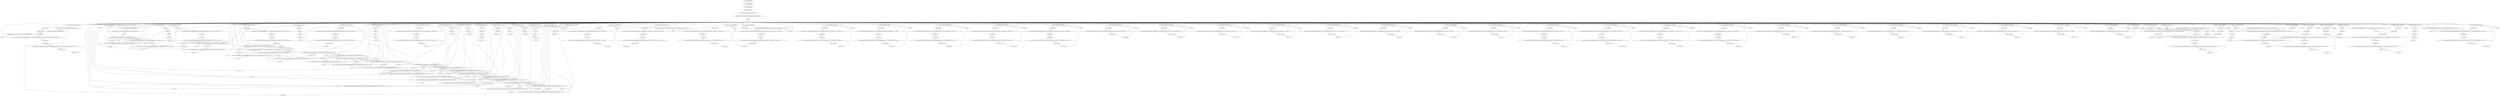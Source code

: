 digraph "unitGraph" {
    "r0 = newarray (byte)[997]"
    "r1 = newarray (byte)[997]"
    "r2 = newarray (int)[997]"
    "r3 = newarray (int)[997]"
    "$r4 = <java.lang.System: java.io.PrintStream out>"
    "virtualinvoke $r4.<java.io.PrintStream: void println(java.lang.String)>(\"Warmup\")"
    "i134 = 0"
    "goto [?= (branch)]"
    "staticinvoke <compiler.codegen.TestByteIntVect: void test_ci(byte[],int[])>(r0, r2)"
    "staticinvoke <compiler.codegen.TestByteIntVect: void test_vi(byte[],int[],byte,int)>(r1, r3, 123, 103)"
    "staticinvoke <compiler.codegen.TestByteIntVect: void test_cp(byte[],byte[],int[],int[])>(r0, r1, r2, r3)"
    "staticinvoke <compiler.codegen.TestByteIntVect: void test_ci_neg(byte[],int[])>(r0, r2)"
    "staticinvoke <compiler.codegen.TestByteIntVect: void test_vi_neg(byte[],int[],byte,int)>(r0, r2, 123, 103)"
    "staticinvoke <compiler.codegen.TestByteIntVect: void test_cp_neg(byte[],byte[],int[],int[])>(r0, r1, r2, r3)"
    "staticinvoke <compiler.codegen.TestByteIntVect: void test_ci_oppos(byte[],int[])>(r0, r2)"
    "staticinvoke <compiler.codegen.TestByteIntVect: void test_vi_oppos(byte[],int[],byte,int)>(r0, r2, 123, 103)"
    "staticinvoke <compiler.codegen.TestByteIntVect: void test_cp_oppos(byte[],byte[],int[],int[])>(r0, r1, r2, r3)"
    "staticinvoke <compiler.codegen.TestByteIntVect: void test_ci_aln(byte[],int[])>(r0, r2)"
    "staticinvoke <compiler.codegen.TestByteIntVect: void test_vi_aln(byte[],int[],byte,int)>(r0, r2, 123, 103)"
    "staticinvoke <compiler.codegen.TestByteIntVect: void test_cp_alndst(byte[],byte[],int[],int[])>(r0, r1, r2, r3)"
    "staticinvoke <compiler.codegen.TestByteIntVect: void test_cp_alnsrc(byte[],byte[],int[],int[])>(r0, r1, r2, r3)"
    "staticinvoke <compiler.codegen.TestByteIntVect: void test_ci_unaln(byte[],int[])>(r0, r2)"
    "staticinvoke <compiler.codegen.TestByteIntVect: void test_vi_unaln(byte[],int[],byte,int)>(r0, r2, 123, 103)"
    "staticinvoke <compiler.codegen.TestByteIntVect: void test_cp_unalndst(byte[],byte[],int[],int[])>(r0, r1, r2, r3)"
    "staticinvoke <compiler.codegen.TestByteIntVect: void test_cp_unalnsrc(byte[],byte[],int[],int[])>(r0, r1, r2, r3)"
    "i134 = i134 + 1"
    "if i134 < 11000 goto staticinvoke <compiler.codegen.TestByteIntVect: void test_ci(byte[],int[])>(r0, r2)"
    "i135 = 0"
    "r0[i135] = -1"
    "r1[i135] = -1"
    "r2[i135] = -1"
    "r3[i135] = -1"
    "i135 = i135 + 1"
    "if i135 < 997 goto r0[i135] = -1"
    "$r5 = <java.lang.System: java.io.PrintStream out>"
    "virtualinvoke $r5.<java.io.PrintStream: void println(java.lang.String)>(\"Verification\")"
    "i136 = 0"
    "i137 = 0"
    "$b0 = r0[i137]"
    "$i1 = staticinvoke <compiler.codegen.TestByteIntVect: int verify(java.lang.String,int,byte,byte)>(\"test_ci: a1\", i137, $b0, -123)"
    "i138 = i136 + $i1"
    "$i2 = r2[i137]"
    "$i3 = staticinvoke <compiler.codegen.TestByteIntVect: int verify(java.lang.String,int,int,int)>(\"test_ci: b1\", i137, $i2, -103)"
    "i136 = i138 + $i3"
    "i137 = i137 + 1"
    "if i137 < 997 goto $b0 = r0[i137]"
    "i139 = 0"
    "$b4 = r1[i139]"
    "$i5 = staticinvoke <compiler.codegen.TestByteIntVect: int verify(java.lang.String,int,byte,byte)>(\"test_vi: a2\", i139, $b4, 123)"
    "i140 = i136 + $i5"
    "$i6 = r3[i139]"
    "$i7 = staticinvoke <compiler.codegen.TestByteIntVect: int verify(java.lang.String,int,int,int)>(\"test_vi: b2\", i139, $i6, 103)"
    "i136 = i140 + $i7"
    "i139 = i139 + 1"
    "if i139 < 997 goto $b4 = r1[i139]"
    "i141 = 0"
    "$b8 = r0[i141]"
    "$i9 = staticinvoke <compiler.codegen.TestByteIntVect: int verify(java.lang.String,int,byte,byte)>(\"test_cp: a1\", i141, $b8, 123)"
    "i142 = i136 + $i9"
    "$i10 = r2[i141]"
    "$i11 = staticinvoke <compiler.codegen.TestByteIntVect: int verify(java.lang.String,int,int,int)>(\"test_cp: b1\", i141, $i10, 103)"
    "i136 = i142 + $i11"
    "i141 = i141 + 1"
    "if i141 < 997 goto $b8 = r0[i141]"
    "i143 = 0"
    "r0[i143] = -1"
    "r1[i143] = -1"
    "r2[i143] = -1"
    "r3[i143] = -1"
    "i143 = i143 + 1"
    "if i143 < 997 goto r0[i143] = -1"
    "i144 = 0"
    "$b12 = r0[i144]"
    "$i13 = staticinvoke <compiler.codegen.TestByteIntVect: int verify(java.lang.String,int,byte,byte)>(\"test_ci_neg: a1\", i144, $b12, -123)"
    "i145 = i136 + $i13"
    "$i14 = r2[i144]"
    "$i15 = staticinvoke <compiler.codegen.TestByteIntVect: int verify(java.lang.String,int,int,int)>(\"test_ci_neg: b1\", i144, $i14, -103)"
    "i136 = i145 + $i15"
    "i144 = i144 + 1"
    "if i144 < 997 goto $b12 = r0[i144]"
    "staticinvoke <compiler.codegen.TestByteIntVect: void test_vi_neg(byte[],int[],byte,int)>(r1, r3, 123, 103)"
    "i146 = 0"
    "$b16 = r1[i146]"
    "$i17 = staticinvoke <compiler.codegen.TestByteIntVect: int verify(java.lang.String,int,byte,byte)>(\"test_vi_neg: a2\", i146, $b16, 123)"
    "i147 = i136 + $i17"
    "$i18 = r3[i146]"
    "$i19 = staticinvoke <compiler.codegen.TestByteIntVect: int verify(java.lang.String,int,int,int)>(\"test_vi_neg: b2\", i146, $i18, 103)"
    "i136 = i147 + $i19"
    "i146 = i146 + 1"
    "if i146 < 997 goto $b16 = r1[i146]"
    "i148 = 0"
    "$b20 = r0[i148]"
    "$i21 = staticinvoke <compiler.codegen.TestByteIntVect: int verify(java.lang.String,int,byte,byte)>(\"test_cp_neg: a1\", i148, $b20, 123)"
    "i149 = i136 + $i21"
    "$i22 = r2[i148]"
    "$i23 = staticinvoke <compiler.codegen.TestByteIntVect: int verify(java.lang.String,int,int,int)>(\"test_cp_neg: b1\", i148, $i22, 103)"
    "i136 = i149 + $i23"
    "i148 = i148 + 1"
    "if i148 < 997 goto $b20 = r0[i148]"
    "i150 = 0"
    "r0[i150] = -1"
    "r1[i150] = -1"
    "r2[i150] = -1"
    "r3[i150] = -1"
    "i150 = i150 + 1"
    "if i150 < 997 goto r0[i150] = -1"
    "i151 = 0"
    "$b24 = r0[i151]"
    "$i25 = staticinvoke <compiler.codegen.TestByteIntVect: int verify(java.lang.String,int,byte,byte)>(\"test_ci_oppos: a1\", i151, $b24, -123)"
    "i152 = i136 + $i25"
    "$i26 = r2[i151]"
    "$i27 = staticinvoke <compiler.codegen.TestByteIntVect: int verify(java.lang.String,int,int,int)>(\"test_ci_oppos: b1\", i151, $i26, -103)"
    "i136 = i152 + $i27"
    "i151 = i151 + 1"
    "if i151 < 997 goto $b24 = r0[i151]"
    "staticinvoke <compiler.codegen.TestByteIntVect: void test_vi_oppos(byte[],int[],byte,int)>(r1, r3, 123, 103)"
    "i153 = 0"
    "$b28 = r1[i153]"
    "$i29 = staticinvoke <compiler.codegen.TestByteIntVect: int verify(java.lang.String,int,byte,byte)>(\"test_vi_oppos: a2\", i153, $b28, 123)"
    "i154 = i136 + $i29"
    "$i30 = r3[i153]"
    "$i31 = staticinvoke <compiler.codegen.TestByteIntVect: int verify(java.lang.String,int,int,int)>(\"test_vi_oppos: b2\", i153, $i30, 103)"
    "i136 = i154 + $i31"
    "i153 = i153 + 1"
    "if i153 < 997 goto $b28 = r1[i153]"
    "i155 = 0"
    "$b32 = r0[i155]"
    "$i33 = staticinvoke <compiler.codegen.TestByteIntVect: int verify(java.lang.String,int,byte,byte)>(\"test_cp_oppos: a1\", i155, $b32, 123)"
    "i156 = i136 + $i33"
    "$i34 = r2[i155]"
    "$i35 = staticinvoke <compiler.codegen.TestByteIntVect: int verify(java.lang.String,int,int,int)>(\"test_cp_oppos: b1\", i155, $i34, 103)"
    "i136 = i156 + $i35"
    "i155 = i155 + 1"
    "if i155 < 997 goto $b32 = r0[i155]"
    "i157 = 0"
    "r0[i157] = -1"
    "r1[i157] = 123"
    "r2[i157] = -1"
    "r3[i157] = 123"
    "i157 = i157 + 1"
    "if i157 < 997 goto r0[i157] = -1"
    "i158 = 0"
    "$b36 = r0[i158]"
    "$i37 = staticinvoke <compiler.codegen.TestByteIntVect: int verify(java.lang.String,int,byte,byte)>(\"test_cp_alndst: a1\", i158, $b36, -1)"
    "i159 = i136 + $i37"
    "$i38 = r2[i158]"
    "$i39 = staticinvoke <compiler.codegen.TestByteIntVect: int verify(java.lang.String,int,int,int)>(\"test_cp_alndst: b1\", i158, $i38, -1)"
    "i136 = i159 + $i39"
    "i158 = i158 + 1"
    "if i158 < 8 goto $b36 = r0[i158]"
    "i160 = 8"
    "$b40 = r0[i160]"
    "$i41 = staticinvoke <compiler.codegen.TestByteIntVect: int verify(java.lang.String,int,byte,byte)>(\"test_cp_alndst: a1\", i160, $b40, 123)"
    "i161 = i136 + $i41"
    "$i42 = r2[i160]"
    "$i43 = staticinvoke <compiler.codegen.TestByteIntVect: int verify(java.lang.String,int,int,int)>(\"test_cp_alndst: b1\", i160, $i42, 123)"
    "i136 = i161 + $i43"
    "i160 = i160 + 1"
    "if i160 < 997 goto $b40 = r0[i160]"
    "i162 = 0"
    "r1[i162] = -123"
    "r3[i162] = -123"
    "i162 = i162 + 1"
    "if i162 < 997 goto r1[i162] = -123"
    "i163 = 0"
    "$b44 = r0[i163]"
    "$i45 = staticinvoke <compiler.codegen.TestByteIntVect: int verify(java.lang.String,int,byte,byte)>(\"test_cp_alnsrc: a1\", i163, $b44, -123)"
    "i164 = i136 + $i45"
    "$i46 = r2[i163]"
    "$i47 = staticinvoke <compiler.codegen.TestByteIntVect: int verify(java.lang.String,int,int,int)>(\"test_cp_alnsrc: b1\", i163, $i46, -123)"
    "i136 = i164 + $i47"
    "i163 = i163 + 1"
    "if i163 < 989 goto $b44 = r0[i163]"
    "i165 = 989"
    "$b48 = r0[i165]"
    "$i49 = staticinvoke <compiler.codegen.TestByteIntVect: int verify(java.lang.String,int,byte,byte)>(\"test_cp_alnsrc: a1\", i165, $b48, 123)"
    "i166 = i136 + $i49"
    "$i50 = r2[i165]"
    "$i51 = staticinvoke <compiler.codegen.TestByteIntVect: int verify(java.lang.String,int,int,int)>(\"test_cp_alnsrc: b1\", i165, $i50, 123)"
    "i136 = i166 + $i51"
    "i165 = i165 + 1"
    "if i165 < 997 goto $b48 = r0[i165]"
    "i167 = 0"
    "r0[i167] = -1"
    "r2[i167] = -1"
    "i167 = i167 + 1"
    "if i167 < 997 goto r0[i167] = -1"
    "i168 = 0"
    "$b52 = r0[i168]"
    "$i53 = staticinvoke <compiler.codegen.TestByteIntVect: int verify(java.lang.String,int,byte,byte)>(\"test_ci_aln: a1\", i168, $b52, -1)"
    "i136 = i136 + $i53"
    "i168 = i168 + 1"
    "if i168 < 8 goto $b52 = r0[i168]"
    "i169 = 8"
    "$b54 = r0[i169]"
    "$i55 = staticinvoke <compiler.codegen.TestByteIntVect: int verify(java.lang.String,int,byte,byte)>(\"test_ci_aln: a1\", i169, $b54, -123)"
    "i136 = i136 + $i55"
    "i169 = i169 + 1"
    "if i169 < 997 goto $b54 = r0[i169]"
    "i170 = 0"
    "$i56 = r2[i170]"
    "$i57 = staticinvoke <compiler.codegen.TestByteIntVect: int verify(java.lang.String,int,int,int)>(\"test_ci_aln: b1\", i170, $i56, -103)"
    "i136 = i136 + $i57"
    "i170 = i170 + 1"
    "if i170 < 989 goto $i56 = r2[i170]"
    "i171 = 989"
    "$i58 = r2[i171]"
    "$i59 = staticinvoke <compiler.codegen.TestByteIntVect: int verify(java.lang.String,int,int,int)>(\"test_ci_aln: b1\", i171, $i58, -1)"
    "i136 = i136 + $i59"
    "i171 = i171 + 1"
    "if i171 < 997 goto $i58 = r2[i171]"
    "i172 = 0"
    "r0[i172] = -1"
    "r2[i172] = -1"
    "i172 = i172 + 1"
    "if i172 < 997 goto r0[i172] = -1"
    "i173 = 0"
    "$b60 = r0[i173]"
    "$i61 = staticinvoke <compiler.codegen.TestByteIntVect: int verify(java.lang.String,int,byte,byte)>(\"test_vi_aln: a1\", i173, $b60, 123)"
    "i136 = i136 + $i61"
    "i173 = i173 + 1"
    "if i173 < 989 goto $b60 = r0[i173]"
    "i174 = 989"
    "$b62 = r0[i174]"
    "$i63 = staticinvoke <compiler.codegen.TestByteIntVect: int verify(java.lang.String,int,byte,byte)>(\"test_vi_aln: a1\", i174, $b62, -1)"
    "i136 = i136 + $i63"
    "i174 = i174 + 1"
    "if i174 < 997 goto $b62 = r0[i174]"
    "i175 = 0"
    "$i64 = r2[i175]"
    "$i65 = staticinvoke <compiler.codegen.TestByteIntVect: int verify(java.lang.String,int,int,int)>(\"test_vi_aln: b1\", i175, $i64, -1)"
    "i136 = i136 + $i65"
    "i175 = i175 + 1"
    "if i175 < 8 goto $i64 = r2[i175]"
    "i176 = 8"
    "$i66 = r2[i176]"
    "$i67 = staticinvoke <compiler.codegen.TestByteIntVect: int verify(java.lang.String,int,int,int)>(\"test_vi_aln: b1\", i176, $i66, 103)"
    "i136 = i136 + $i67"
    "i176 = i176 + 1"
    "if i176 < 997 goto $i66 = r2[i176]"
    "i177 = 0"
    "r0[i177] = -1"
    "r1[i177] = 123"
    "r2[i177] = -1"
    "r3[i177] = 123"
    "i177 = i177 + 1"
    "if i177 < 997 goto r0[i177] = -1"
    "i178 = 0"
    "$b68 = r0[i178]"
    "$i69 = staticinvoke <compiler.codegen.TestByteIntVect: int verify(java.lang.String,int,byte,byte)>(\"test_cp_unalndst: a1\", i178, $b68, -1)"
    "i179 = i136 + $i69"
    "$i70 = r2[i178]"
    "$i71 = staticinvoke <compiler.codegen.TestByteIntVect: int verify(java.lang.String,int,int,int)>(\"test_cp_unalndst: b1\", i178, $i70, -1)"
    "i136 = i179 + $i71"
    "i178 = i178 + 1"
    "if i178 < 5 goto $b68 = r0[i178]"
    "i180 = 5"
    "$b72 = r0[i180]"
    "$i73 = staticinvoke <compiler.codegen.TestByteIntVect: int verify(java.lang.String,int,byte,byte)>(\"test_cp_unalndst: a1\", i180, $b72, 123)"
    "i181 = i136 + $i73"
    "$i74 = r2[i180]"
    "$i75 = staticinvoke <compiler.codegen.TestByteIntVect: int verify(java.lang.String,int,int,int)>(\"test_cp_unalndst: b1\", i180, $i74, 123)"
    "i136 = i181 + $i75"
    "i180 = i180 + 1"
    "if i180 < 997 goto $b72 = r0[i180]"
    "i182 = 0"
    "r1[i182] = -123"
    "r3[i182] = -123"
    "i182 = i182 + 1"
    "if i182 < 997 goto r1[i182] = -123"
    "i183 = 0"
    "$b76 = r0[i183]"
    "$i77 = staticinvoke <compiler.codegen.TestByteIntVect: int verify(java.lang.String,int,byte,byte)>(\"test_cp_unalnsrc: a1\", i183, $b76, -123)"
    "i184 = i136 + $i77"
    "$i78 = r2[i183]"
    "$i79 = staticinvoke <compiler.codegen.TestByteIntVect: int verify(java.lang.String,int,int,int)>(\"test_cp_unalnsrc: b1\", i183, $i78, -123)"
    "i136 = i184 + $i79"
    "i183 = i183 + 1"
    "if i183 < 992 goto $b76 = r0[i183]"
    "i185 = 992"
    "$b80 = r0[i185]"
    "$i81 = staticinvoke <compiler.codegen.TestByteIntVect: int verify(java.lang.String,int,byte,byte)>(\"test_cp_unalnsrc: a1\", i185, $b80, 123)"
    "i186 = i136 + $i81"
    "$i82 = r2[i185]"
    "$i83 = staticinvoke <compiler.codegen.TestByteIntVect: int verify(java.lang.String,int,int,int)>(\"test_cp_unalnsrc: b1\", i185, $i82, 123)"
    "i136 = i186 + $i83"
    "i185 = i185 + 1"
    "if i185 < 997 goto $b80 = r0[i185]"
    "i187 = 0"
    "r0[i187] = -1"
    "r2[i187] = -1"
    "i187 = i187 + 1"
    "if i187 < 997 goto r0[i187] = -1"
    "i188 = 0"
    "$b84 = r0[i188]"
    "$i85 = staticinvoke <compiler.codegen.TestByteIntVect: int verify(java.lang.String,int,byte,byte)>(\"test_ci_unaln: a1\", i188, $b84, -1)"
    "i136 = i136 + $i85"
    "i188 = i188 + 1"
    "if i188 < 5 goto $b84 = r0[i188]"
    "i189 = 5"
    "$b86 = r0[i189]"
    "$i87 = staticinvoke <compiler.codegen.TestByteIntVect: int verify(java.lang.String,int,byte,byte)>(\"test_ci_unaln: a1\", i189, $b86, -123)"
    "i136 = i136 + $i87"
    "i189 = i189 + 1"
    "if i189 < 997 goto $b86 = r0[i189]"
    "i190 = 0"
    "$i88 = r2[i190]"
    "$i89 = staticinvoke <compiler.codegen.TestByteIntVect: int verify(java.lang.String,int,int,int)>(\"test_ci_unaln: b1\", i190, $i88, -103)"
    "i136 = i136 + $i89"
    "i190 = i190 + 1"
    "if i190 < 992 goto $i88 = r2[i190]"
    "i191 = 992"
    "$i90 = r2[i191]"
    "$i91 = staticinvoke <compiler.codegen.TestByteIntVect: int verify(java.lang.String,int,int,int)>(\"test_ci_unaln: b1\", i191, $i90, -1)"
    "i136 = i136 + $i91"
    "i191 = i191 + 1"
    "if i191 < 997 goto $i90 = r2[i191]"
    "i192 = 0"
    "r0[i192] = -1"
    "r2[i192] = -1"
    "i192 = i192 + 1"
    "if i192 < 997 goto r0[i192] = -1"
    "i193 = 0"
    "$b92 = r0[i193]"
    "$i93 = staticinvoke <compiler.codegen.TestByteIntVect: int verify(java.lang.String,int,byte,byte)>(\"test_vi_unaln: a1\", i193, $b92, 123)"
    "i136 = i136 + $i93"
    "i193 = i193 + 1"
    "if i193 < 992 goto $b92 = r0[i193]"
    "i194 = 992"
    "$b94 = r0[i194]"
    "$i95 = staticinvoke <compiler.codegen.TestByteIntVect: int verify(java.lang.String,int,byte,byte)>(\"test_vi_unaln: a1\", i194, $b94, -1)"
    "i136 = i136 + $i95"
    "i194 = i194 + 1"
    "if i194 < 997 goto $b94 = r0[i194]"
    "i195 = 0"
    "$i96 = r2[i195]"
    "$i97 = staticinvoke <compiler.codegen.TestByteIntVect: int verify(java.lang.String,int,int,int)>(\"test_vi_unaln: b1\", i195, $i96, -1)"
    "i136 = i136 + $i97"
    "i195 = i195 + 1"
    "if i195 < 5 goto $i96 = r2[i195]"
    "i196 = 5"
    "$i98 = r2[i196]"
    "$i99 = staticinvoke <compiler.codegen.TestByteIntVect: int verify(java.lang.String,int,int,int)>(\"test_vi_unaln: b1\", i196, $i98, 103)"
    "i136 = i136 + $i99"
    "i196 = i196 + 1"
    "if i196 < 997 goto $i98 = r2[i196]"
    "i197 = 0"
    "$b100 = (byte) i197"
    "r0[i197] = $b100"
    "r2[i197] = i197"
    "i197 = i197 + 1"
    "if i197 < 8 goto $b100 = (byte) i197"
    "i198 = 8"
    "r0[i198] = -1"
    "r2[i198] = -1"
    "i198 = i198 + 1"
    "if i198 < 997 goto r0[i198] = -1"
    "staticinvoke <compiler.codegen.TestByteIntVect: void test_cp_alndst(byte[],byte[],int[],int[])>(r0, r0, r2, r2)"
    "i199 = 0"
    "i200 = i199 % 8"
    "$b102 = r0[i199]"
    "$b101 = (byte) i200"
    "$i103 = staticinvoke <compiler.codegen.TestByteIntVect: int verify(java.lang.String,int,byte,byte)>(\"test_cp_alndst_overlap: a1\", i199, $b102, $b101)"
    "i201 = i136 + $i103"
    "$i104 = r2[i199]"
    "$i105 = staticinvoke <compiler.codegen.TestByteIntVect: int verify(java.lang.String,int,int,int)>(\"test_cp_alndst_overlap: b1\", i199, $i104, i200)"
    "i136 = i201 + $i105"
    "i199 = i199 + 1"
    "if i199 < 997 goto i200 = i199 % 8"
    "i202 = 0"
    "$i106 = i202 + 8"
    "r0[$i106] = -1"
    "$i107 = i202 + 8"
    "r2[$i107] = -1"
    "i202 = i202 + 1"
    "if i202 < 8 goto $i106 = i202 + 8"
    "staticinvoke <compiler.codegen.TestByteIntVect: void test_cp_alnsrc(byte[],byte[],int[],int[])>(r0, r0, r2, r2)"
    "i203 = 0"
    "$b108 = r0[i203]"
    "$i109 = staticinvoke <compiler.codegen.TestByteIntVect: int verify(java.lang.String,int,byte,byte)>(\"test_cp_alnsrc_overlap: a1\", i203, $b108, -1)"
    "i204 = i136 + $i109"
    "$i110 = r2[i203]"
    "$i111 = staticinvoke <compiler.codegen.TestByteIntVect: int verify(java.lang.String,int,int,int)>(\"test_cp_alnsrc_overlap: b1\", i203, $i110, -1)"
    "i136 = i204 + $i111"
    "i203 = i203 + 1"
    "if i203 < 8 goto $b108 = r0[i203]"
    "i205 = 8"
    "i206 = i205 % 8"
    "$b113 = r0[i205]"
    "$b112 = (byte) i206"
    "$i114 = staticinvoke <compiler.codegen.TestByteIntVect: int verify(java.lang.String,int,byte,byte)>(\"test_cp_alnsrc_overlap: a1\", i205, $b113, $b112)"
    "i207 = i136 + $i114"
    "$i115 = r2[i205]"
    "$i116 = staticinvoke <compiler.codegen.TestByteIntVect: int verify(java.lang.String,int,int,int)>(\"test_cp_alnsrc_overlap: b1\", i205, $i115, i206)"
    "i136 = i207 + $i116"
    "i205 = i205 + 1"
    "if i205 < 997 goto i206 = i205 % 8"
    "i208 = 0"
    "$b117 = (byte) i208"
    "r0[i208] = $b117"
    "r2[i208] = i208"
    "i208 = i208 + 1"
    "if i208 < 5 goto $b117 = (byte) i208"
    "i209 = 5"
    "r0[i209] = -1"
    "r2[i209] = -1"
    "i209 = i209 + 1"
    "if i209 < 997 goto r0[i209] = -1"
    "staticinvoke <compiler.codegen.TestByteIntVect: void test_cp_unalndst(byte[],byte[],int[],int[])>(r0, r0, r2, r2)"
    "i210 = 0"
    "i211 = i210 % 5"
    "$b119 = r0[i210]"
    "$b118 = (byte) i211"
    "$i120 = staticinvoke <compiler.codegen.TestByteIntVect: int verify(java.lang.String,int,byte,byte)>(\"test_cp_unalndst_overlap: a1\", i210, $b119, $b118)"
    "i212 = i136 + $i120"
    "$i121 = r2[i210]"
    "$i122 = staticinvoke <compiler.codegen.TestByteIntVect: int verify(java.lang.String,int,int,int)>(\"test_cp_unalndst_overlap: b1\", i210, $i121, i211)"
    "i136 = i212 + $i122"
    "i210 = i210 + 1"
    "if i210 < 997 goto i211 = i210 % 5"
    "i213 = 0"
    "$i123 = i213 + 5"
    "r0[$i123] = -1"
    "$i124 = i213 + 5"
    "r2[$i124] = -1"
    "i213 = i213 + 1"
    "if i213 < 5 goto $i123 = i213 + 5"
    "staticinvoke <compiler.codegen.TestByteIntVect: void test_cp_unalnsrc(byte[],byte[],int[],int[])>(r0, r0, r2, r2)"
    "i214 = 0"
    "$b125 = r0[i214]"
    "$i126 = staticinvoke <compiler.codegen.TestByteIntVect: int verify(java.lang.String,int,byte,byte)>(\"test_cp_unalnsrc_overlap: a1\", i214, $b125, -1)"
    "i215 = i136 + $i126"
    "$i127 = r2[i214]"
    "$i128 = staticinvoke <compiler.codegen.TestByteIntVect: int verify(java.lang.String,int,int,int)>(\"test_cp_unalnsrc_overlap: b1\", i214, $i127, -1)"
    "i136 = i215 + $i128"
    "i214 = i214 + 1"
    "if i214 < 5 goto $b125 = r0[i214]"
    "i216 = 5"
    "i217 = i216 % 5"
    "$b130 = r0[i216]"
    "$b129 = (byte) i217"
    "$i131 = staticinvoke <compiler.codegen.TestByteIntVect: int verify(java.lang.String,int,byte,byte)>(\"test_cp_unalnsrc_overlap: a1\", i216, $b130, $b129)"
    "i218 = i136 + $i131"
    "$i132 = r2[i216]"
    "$i133 = staticinvoke <compiler.codegen.TestByteIntVect: int verify(java.lang.String,int,int,int)>(\"test_cp_unalnsrc_overlap: b1\", i216, $i132, i217)"
    "i136 = i218 + $i133"
    "i216 = i216 + 1"
    "if i216 < 997 goto i217 = i216 % 5"
    "if i136 <= 0 goto $r6 = <java.lang.System: java.io.PrintStream out>"
    "return i136"
    "$r6 = <java.lang.System: java.io.PrintStream out>"
    "virtualinvoke $r6.<java.io.PrintStream: void println(java.lang.String)>(\"Time\")"
    "i219 = 0"
    "i219 = i219 + 1"
    "if i219 < 11000 goto staticinvoke <compiler.codegen.TestByteIntVect: void test_ci(byte[],int[])>(r0, r2)"
    "i220 = 0"
    "i220 = i220 + 1"
    "if i220 < 11000 goto staticinvoke <compiler.codegen.TestByteIntVect: void test_vi(byte[],int[],byte,int)>(r1, r3, 123, 103)"
    "i221 = 0"
    "i221 = i221 + 1"
    "if i221 < 11000 goto staticinvoke <compiler.codegen.TestByteIntVect: void test_cp(byte[],byte[],int[],int[])>(r0, r1, r2, r3)"
    "i222 = 0"
    "i222 = i222 + 1"
    "if i222 < 11000 goto staticinvoke <compiler.codegen.TestByteIntVect: void test_ci_neg(byte[],int[])>(r0, r2)"
    "i223 = 0"
    "i223 = i223 + 1"
    "if i223 < 11000 goto staticinvoke <compiler.codegen.TestByteIntVect: void test_vi_neg(byte[],int[],byte,int)>(r0, r2, 123, 103)"
    "i224 = 0"
    "i224 = i224 + 1"
    "if i224 < 11000 goto staticinvoke <compiler.codegen.TestByteIntVect: void test_cp_neg(byte[],byte[],int[],int[])>(r0, r1, r2, r3)"
    "i225 = 0"
    "i225 = i225 + 1"
    "if i225 < 11000 goto staticinvoke <compiler.codegen.TestByteIntVect: void test_ci_oppos(byte[],int[])>(r0, r2)"
    "i226 = 0"
    "i226 = i226 + 1"
    "if i226 < 11000 goto staticinvoke <compiler.codegen.TestByteIntVect: void test_vi_oppos(byte[],int[],byte,int)>(r0, r2, 123, 103)"
    "i227 = 0"
    "i227 = i227 + 1"
    "if i227 < 11000 goto staticinvoke <compiler.codegen.TestByteIntVect: void test_cp_oppos(byte[],byte[],int[],int[])>(r0, r1, r2, r3)"
    "i228 = 0"
    "i228 = i228 + 1"
    "if i228 < 11000 goto staticinvoke <compiler.codegen.TestByteIntVect: void test_ci_aln(byte[],int[])>(r0, r2)"
    "i229 = 0"
    "i229 = i229 + 1"
    "if i229 < 11000 goto staticinvoke <compiler.codegen.TestByteIntVect: void test_vi_aln(byte[],int[],byte,int)>(r0, r2, 123, 103)"
    "i230 = 0"
    "i230 = i230 + 1"
    "if i230 < 11000 goto staticinvoke <compiler.codegen.TestByteIntVect: void test_cp_alndst(byte[],byte[],int[],int[])>(r0, r1, r2, r3)"
    "i231 = 0"
    "i231 = i231 + 1"
    "if i231 < 11000 goto staticinvoke <compiler.codegen.TestByteIntVect: void test_cp_alnsrc(byte[],byte[],int[],int[])>(r0, r1, r2, r3)"
    "i232 = 0"
    "i232 = i232 + 1"
    "if i232 < 11000 goto staticinvoke <compiler.codegen.TestByteIntVect: void test_ci_unaln(byte[],int[])>(r0, r2)"
    "i233 = 0"
    "i233 = i233 + 1"
    "if i233 < 11000 goto staticinvoke <compiler.codegen.TestByteIntVect: void test_vi_unaln(byte[],int[],byte,int)>(r0, r2, 123, 103)"
    "i234 = 0"
    "i234 = i234 + 1"
    "if i234 < 11000 goto staticinvoke <compiler.codegen.TestByteIntVect: void test_cp_unalndst(byte[],byte[],int[],int[])>(r0, r1, r2, r3)"
    "i235 = 0"
    "i235 = i235 + 1"
    "if i235 < 11000 goto staticinvoke <compiler.codegen.TestByteIntVect: void test_cp_unalnsrc(byte[],byte[],int[],int[])>(r0, r1, r2, r3)"
    "r0 = newarray (byte)[997]"->"r1 = newarray (byte)[997]";
    "r1 = newarray (byte)[997]"->"r2 = newarray (int)[997]";
    "r2 = newarray (int)[997]"->"r3 = newarray (int)[997]";
    "r3 = newarray (int)[997]"->"$r4 = <java.lang.System: java.io.PrintStream out>";
    "$r4 = <java.lang.System: java.io.PrintStream out>"->"virtualinvoke $r4.<java.io.PrintStream: void println(java.lang.String)>(\"Warmup\")";
    "virtualinvoke $r4.<java.io.PrintStream: void println(java.lang.String)>(\"Warmup\")"->"i134 = 0";
    "i134 = 0"->"goto [?= (branch)]";
    "goto [?= (branch)]"->"if i134 < 11000 goto staticinvoke <compiler.codegen.TestByteIntVect: void test_ci(byte[],int[])>(r0, r2)";
    "staticinvoke <compiler.codegen.TestByteIntVect: void test_ci(byte[],int[])>(r0, r2)"->"staticinvoke <compiler.codegen.TestByteIntVect: void test_vi(byte[],int[],byte,int)>(r1, r3, 123, 103)";
    "staticinvoke <compiler.codegen.TestByteIntVect: void test_vi(byte[],int[],byte,int)>(r1, r3, 123, 103)"->"staticinvoke <compiler.codegen.TestByteIntVect: void test_cp(byte[],byte[],int[],int[])>(r0, r1, r2, r3)";
    "staticinvoke <compiler.codegen.TestByteIntVect: void test_cp(byte[],byte[],int[],int[])>(r0, r1, r2, r3)"->"staticinvoke <compiler.codegen.TestByteIntVect: void test_ci_neg(byte[],int[])>(r0, r2)";
    "staticinvoke <compiler.codegen.TestByteIntVect: void test_ci_neg(byte[],int[])>(r0, r2)"->"staticinvoke <compiler.codegen.TestByteIntVect: void test_vi_neg(byte[],int[],byte,int)>(r0, r2, 123, 103)";
    "staticinvoke <compiler.codegen.TestByteIntVect: void test_vi_neg(byte[],int[],byte,int)>(r0, r2, 123, 103)"->"staticinvoke <compiler.codegen.TestByteIntVect: void test_cp_neg(byte[],byte[],int[],int[])>(r0, r1, r2, r3)";
    "staticinvoke <compiler.codegen.TestByteIntVect: void test_cp_neg(byte[],byte[],int[],int[])>(r0, r1, r2, r3)"->"staticinvoke <compiler.codegen.TestByteIntVect: void test_ci_oppos(byte[],int[])>(r0, r2)";
    "staticinvoke <compiler.codegen.TestByteIntVect: void test_ci_oppos(byte[],int[])>(r0, r2)"->"staticinvoke <compiler.codegen.TestByteIntVect: void test_vi_oppos(byte[],int[],byte,int)>(r0, r2, 123, 103)";
    "staticinvoke <compiler.codegen.TestByteIntVect: void test_vi_oppos(byte[],int[],byte,int)>(r0, r2, 123, 103)"->"staticinvoke <compiler.codegen.TestByteIntVect: void test_cp_oppos(byte[],byte[],int[],int[])>(r0, r1, r2, r3)";
    "staticinvoke <compiler.codegen.TestByteIntVect: void test_cp_oppos(byte[],byte[],int[],int[])>(r0, r1, r2, r3)"->"staticinvoke <compiler.codegen.TestByteIntVect: void test_ci_aln(byte[],int[])>(r0, r2)";
    "staticinvoke <compiler.codegen.TestByteIntVect: void test_ci_aln(byte[],int[])>(r0, r2)"->"staticinvoke <compiler.codegen.TestByteIntVect: void test_vi_aln(byte[],int[],byte,int)>(r0, r2, 123, 103)";
    "staticinvoke <compiler.codegen.TestByteIntVect: void test_vi_aln(byte[],int[],byte,int)>(r0, r2, 123, 103)"->"staticinvoke <compiler.codegen.TestByteIntVect: void test_cp_alndst(byte[],byte[],int[],int[])>(r0, r1, r2, r3)";
    "staticinvoke <compiler.codegen.TestByteIntVect: void test_cp_alndst(byte[],byte[],int[],int[])>(r0, r1, r2, r3)"->"staticinvoke <compiler.codegen.TestByteIntVect: void test_cp_alnsrc(byte[],byte[],int[],int[])>(r0, r1, r2, r3)";
    "staticinvoke <compiler.codegen.TestByteIntVect: void test_cp_alnsrc(byte[],byte[],int[],int[])>(r0, r1, r2, r3)"->"staticinvoke <compiler.codegen.TestByteIntVect: void test_ci_unaln(byte[],int[])>(r0, r2)";
    "staticinvoke <compiler.codegen.TestByteIntVect: void test_ci_unaln(byte[],int[])>(r0, r2)"->"staticinvoke <compiler.codegen.TestByteIntVect: void test_vi_unaln(byte[],int[],byte,int)>(r0, r2, 123, 103)";
    "staticinvoke <compiler.codegen.TestByteIntVect: void test_vi_unaln(byte[],int[],byte,int)>(r0, r2, 123, 103)"->"staticinvoke <compiler.codegen.TestByteIntVect: void test_cp_unalndst(byte[],byte[],int[],int[])>(r0, r1, r2, r3)";
    "staticinvoke <compiler.codegen.TestByteIntVect: void test_cp_unalndst(byte[],byte[],int[],int[])>(r0, r1, r2, r3)"->"staticinvoke <compiler.codegen.TestByteIntVect: void test_cp_unalnsrc(byte[],byte[],int[],int[])>(r0, r1, r2, r3)";
    "staticinvoke <compiler.codegen.TestByteIntVect: void test_cp_unalnsrc(byte[],byte[],int[],int[])>(r0, r1, r2, r3)"->"i134 = i134 + 1";
    "i134 = i134 + 1"->"if i134 < 11000 goto staticinvoke <compiler.codegen.TestByteIntVect: void test_ci(byte[],int[])>(r0, r2)";
    "if i134 < 11000 goto staticinvoke <compiler.codegen.TestByteIntVect: void test_ci(byte[],int[])>(r0, r2)"->"i135 = 0";
    "if i134 < 11000 goto staticinvoke <compiler.codegen.TestByteIntVect: void test_ci(byte[],int[])>(r0, r2)"->"staticinvoke <compiler.codegen.TestByteIntVect: void test_ci(byte[],int[])>(r0, r2)";
    "i135 = 0"->"goto [?= (branch)]";
    "goto [?= (branch)]"->"if i135 < 997 goto r0[i135] = -1";
    "r0[i135] = -1"->"r1[i135] = -1";
    "r1[i135] = -1"->"r2[i135] = -1";
    "r2[i135] = -1"->"r3[i135] = -1";
    "r3[i135] = -1"->"i135 = i135 + 1";
    "i135 = i135 + 1"->"if i135 < 997 goto r0[i135] = -1";
    "if i135 < 997 goto r0[i135] = -1"->"$r5 = <java.lang.System: java.io.PrintStream out>";
    "if i135 < 997 goto r0[i135] = -1"->"r0[i135] = -1";
    "$r5 = <java.lang.System: java.io.PrintStream out>"->"virtualinvoke $r5.<java.io.PrintStream: void println(java.lang.String)>(\"Verification\")";
    "virtualinvoke $r5.<java.io.PrintStream: void println(java.lang.String)>(\"Verification\")"->"i136 = 0";
    "i136 = 0"->"staticinvoke <compiler.codegen.TestByteIntVect: void test_ci(byte[],int[])>(r0, r2)";
    "staticinvoke <compiler.codegen.TestByteIntVect: void test_ci(byte[],int[])>(r0, r2)"->"i137 = 0";
    "i137 = 0"->"goto [?= (branch)]";
    "goto [?= (branch)]"->"if i137 < 997 goto $b0 = r0[i137]";
    "$b0 = r0[i137]"->"$i1 = staticinvoke <compiler.codegen.TestByteIntVect: int verify(java.lang.String,int,byte,byte)>(\"test_ci: a1\", i137, $b0, -123)";
    "$i1 = staticinvoke <compiler.codegen.TestByteIntVect: int verify(java.lang.String,int,byte,byte)>(\"test_ci: a1\", i137, $b0, -123)"->"i138 = i136 + $i1";
    "i138 = i136 + $i1"->"$i2 = r2[i137]";
    "$i2 = r2[i137]"->"$i3 = staticinvoke <compiler.codegen.TestByteIntVect: int verify(java.lang.String,int,int,int)>(\"test_ci: b1\", i137, $i2, -103)";
    "$i3 = staticinvoke <compiler.codegen.TestByteIntVect: int verify(java.lang.String,int,int,int)>(\"test_ci: b1\", i137, $i2, -103)"->"i136 = i138 + $i3";
    "i136 = i138 + $i3"->"i137 = i137 + 1";
    "i137 = i137 + 1"->"if i137 < 997 goto $b0 = r0[i137]";
    "if i137 < 997 goto $b0 = r0[i137]"->"staticinvoke <compiler.codegen.TestByteIntVect: void test_vi(byte[],int[],byte,int)>(r1, r3, 123, 103)";
    "if i137 < 997 goto $b0 = r0[i137]"->"$b0 = r0[i137]";
    "staticinvoke <compiler.codegen.TestByteIntVect: void test_vi(byte[],int[],byte,int)>(r1, r3, 123, 103)"->"i139 = 0";
    "i139 = 0"->"goto [?= (branch)]";
    "goto [?= (branch)]"->"if i139 < 997 goto $b4 = r1[i139]";
    "$b4 = r1[i139]"->"$i5 = staticinvoke <compiler.codegen.TestByteIntVect: int verify(java.lang.String,int,byte,byte)>(\"test_vi: a2\", i139, $b4, 123)";
    "$i5 = staticinvoke <compiler.codegen.TestByteIntVect: int verify(java.lang.String,int,byte,byte)>(\"test_vi: a2\", i139, $b4, 123)"->"i140 = i136 + $i5";
    "i140 = i136 + $i5"->"$i6 = r3[i139]";
    "$i6 = r3[i139]"->"$i7 = staticinvoke <compiler.codegen.TestByteIntVect: int verify(java.lang.String,int,int,int)>(\"test_vi: b2\", i139, $i6, 103)";
    "$i7 = staticinvoke <compiler.codegen.TestByteIntVect: int verify(java.lang.String,int,int,int)>(\"test_vi: b2\", i139, $i6, 103)"->"i136 = i140 + $i7";
    "i136 = i140 + $i7"->"i139 = i139 + 1";
    "i139 = i139 + 1"->"if i139 < 997 goto $b4 = r1[i139]";
    "if i139 < 997 goto $b4 = r1[i139]"->"staticinvoke <compiler.codegen.TestByteIntVect: void test_cp(byte[],byte[],int[],int[])>(r0, r1, r2, r3)";
    "if i139 < 997 goto $b4 = r1[i139]"->"$b4 = r1[i139]";
    "staticinvoke <compiler.codegen.TestByteIntVect: void test_cp(byte[],byte[],int[],int[])>(r0, r1, r2, r3)"->"i141 = 0";
    "i141 = 0"->"goto [?= (branch)]";
    "goto [?= (branch)]"->"if i141 < 997 goto $b8 = r0[i141]";
    "$b8 = r0[i141]"->"$i9 = staticinvoke <compiler.codegen.TestByteIntVect: int verify(java.lang.String,int,byte,byte)>(\"test_cp: a1\", i141, $b8, 123)";
    "$i9 = staticinvoke <compiler.codegen.TestByteIntVect: int verify(java.lang.String,int,byte,byte)>(\"test_cp: a1\", i141, $b8, 123)"->"i142 = i136 + $i9";
    "i142 = i136 + $i9"->"$i10 = r2[i141]";
    "$i10 = r2[i141]"->"$i11 = staticinvoke <compiler.codegen.TestByteIntVect: int verify(java.lang.String,int,int,int)>(\"test_cp: b1\", i141, $i10, 103)";
    "$i11 = staticinvoke <compiler.codegen.TestByteIntVect: int verify(java.lang.String,int,int,int)>(\"test_cp: b1\", i141, $i10, 103)"->"i136 = i142 + $i11";
    "i136 = i142 + $i11"->"i141 = i141 + 1";
    "i141 = i141 + 1"->"if i141 < 997 goto $b8 = r0[i141]";
    "if i141 < 997 goto $b8 = r0[i141]"->"i143 = 0";
    "if i141 < 997 goto $b8 = r0[i141]"->"$b8 = r0[i141]";
    "i143 = 0"->"goto [?= (branch)]";
    "goto [?= (branch)]"->"if i143 < 997 goto r0[i143] = -1";
    "r0[i143] = -1"->"r1[i143] = -1";
    "r1[i143] = -1"->"r2[i143] = -1";
    "r2[i143] = -1"->"r3[i143] = -1";
    "r3[i143] = -1"->"i143 = i143 + 1";
    "i143 = i143 + 1"->"if i143 < 997 goto r0[i143] = -1";
    "if i143 < 997 goto r0[i143] = -1"->"staticinvoke <compiler.codegen.TestByteIntVect: void test_ci_neg(byte[],int[])>(r0, r2)";
    "if i143 < 997 goto r0[i143] = -1"->"r0[i143] = -1";
    "staticinvoke <compiler.codegen.TestByteIntVect: void test_ci_neg(byte[],int[])>(r0, r2)"->"i144 = 0";
    "i144 = 0"->"goto [?= (branch)]";
    "goto [?= (branch)]"->"if i144 < 997 goto $b12 = r0[i144]";
    "$b12 = r0[i144]"->"$i13 = staticinvoke <compiler.codegen.TestByteIntVect: int verify(java.lang.String,int,byte,byte)>(\"test_ci_neg: a1\", i144, $b12, -123)";
    "$i13 = staticinvoke <compiler.codegen.TestByteIntVect: int verify(java.lang.String,int,byte,byte)>(\"test_ci_neg: a1\", i144, $b12, -123)"->"i145 = i136 + $i13";
    "i145 = i136 + $i13"->"$i14 = r2[i144]";
    "$i14 = r2[i144]"->"$i15 = staticinvoke <compiler.codegen.TestByteIntVect: int verify(java.lang.String,int,int,int)>(\"test_ci_neg: b1\", i144, $i14, -103)";
    "$i15 = staticinvoke <compiler.codegen.TestByteIntVect: int verify(java.lang.String,int,int,int)>(\"test_ci_neg: b1\", i144, $i14, -103)"->"i136 = i145 + $i15";
    "i136 = i145 + $i15"->"i144 = i144 + 1";
    "i144 = i144 + 1"->"if i144 < 997 goto $b12 = r0[i144]";
    "if i144 < 997 goto $b12 = r0[i144]"->"staticinvoke <compiler.codegen.TestByteIntVect: void test_vi_neg(byte[],int[],byte,int)>(r1, r3, 123, 103)";
    "if i144 < 997 goto $b12 = r0[i144]"->"$b12 = r0[i144]";
    "staticinvoke <compiler.codegen.TestByteIntVect: void test_vi_neg(byte[],int[],byte,int)>(r1, r3, 123, 103)"->"i146 = 0";
    "i146 = 0"->"goto [?= (branch)]";
    "goto [?= (branch)]"->"if i146 < 997 goto $b16 = r1[i146]";
    "$b16 = r1[i146]"->"$i17 = staticinvoke <compiler.codegen.TestByteIntVect: int verify(java.lang.String,int,byte,byte)>(\"test_vi_neg: a2\", i146, $b16, 123)";
    "$i17 = staticinvoke <compiler.codegen.TestByteIntVect: int verify(java.lang.String,int,byte,byte)>(\"test_vi_neg: a2\", i146, $b16, 123)"->"i147 = i136 + $i17";
    "i147 = i136 + $i17"->"$i18 = r3[i146]";
    "$i18 = r3[i146]"->"$i19 = staticinvoke <compiler.codegen.TestByteIntVect: int verify(java.lang.String,int,int,int)>(\"test_vi_neg: b2\", i146, $i18, 103)";
    "$i19 = staticinvoke <compiler.codegen.TestByteIntVect: int verify(java.lang.String,int,int,int)>(\"test_vi_neg: b2\", i146, $i18, 103)"->"i136 = i147 + $i19";
    "i136 = i147 + $i19"->"i146 = i146 + 1";
    "i146 = i146 + 1"->"if i146 < 997 goto $b16 = r1[i146]";
    "if i146 < 997 goto $b16 = r1[i146]"->"staticinvoke <compiler.codegen.TestByteIntVect: void test_cp_neg(byte[],byte[],int[],int[])>(r0, r1, r2, r3)";
    "if i146 < 997 goto $b16 = r1[i146]"->"$b16 = r1[i146]";
    "staticinvoke <compiler.codegen.TestByteIntVect: void test_cp_neg(byte[],byte[],int[],int[])>(r0, r1, r2, r3)"->"i148 = 0";
    "i148 = 0"->"goto [?= (branch)]";
    "goto [?= (branch)]"->"if i148 < 997 goto $b20 = r0[i148]";
    "$b20 = r0[i148]"->"$i21 = staticinvoke <compiler.codegen.TestByteIntVect: int verify(java.lang.String,int,byte,byte)>(\"test_cp_neg: a1\", i148, $b20, 123)";
    "$i21 = staticinvoke <compiler.codegen.TestByteIntVect: int verify(java.lang.String,int,byte,byte)>(\"test_cp_neg: a1\", i148, $b20, 123)"->"i149 = i136 + $i21";
    "i149 = i136 + $i21"->"$i22 = r2[i148]";
    "$i22 = r2[i148]"->"$i23 = staticinvoke <compiler.codegen.TestByteIntVect: int verify(java.lang.String,int,int,int)>(\"test_cp_neg: b1\", i148, $i22, 103)";
    "$i23 = staticinvoke <compiler.codegen.TestByteIntVect: int verify(java.lang.String,int,int,int)>(\"test_cp_neg: b1\", i148, $i22, 103)"->"i136 = i149 + $i23";
    "i136 = i149 + $i23"->"i148 = i148 + 1";
    "i148 = i148 + 1"->"if i148 < 997 goto $b20 = r0[i148]";
    "if i148 < 997 goto $b20 = r0[i148]"->"i150 = 0";
    "if i148 < 997 goto $b20 = r0[i148]"->"$b20 = r0[i148]";
    "i150 = 0"->"goto [?= (branch)]";
    "goto [?= (branch)]"->"if i150 < 997 goto r0[i150] = -1";
    "r0[i150] = -1"->"r1[i150] = -1";
    "r1[i150] = -1"->"r2[i150] = -1";
    "r2[i150] = -1"->"r3[i150] = -1";
    "r3[i150] = -1"->"i150 = i150 + 1";
    "i150 = i150 + 1"->"if i150 < 997 goto r0[i150] = -1";
    "if i150 < 997 goto r0[i150] = -1"->"staticinvoke <compiler.codegen.TestByteIntVect: void test_ci_oppos(byte[],int[])>(r0, r2)";
    "if i150 < 997 goto r0[i150] = -1"->"r0[i150] = -1";
    "staticinvoke <compiler.codegen.TestByteIntVect: void test_ci_oppos(byte[],int[])>(r0, r2)"->"i151 = 0";
    "i151 = 0"->"goto [?= (branch)]";
    "goto [?= (branch)]"->"if i151 < 997 goto $b24 = r0[i151]";
    "$b24 = r0[i151]"->"$i25 = staticinvoke <compiler.codegen.TestByteIntVect: int verify(java.lang.String,int,byte,byte)>(\"test_ci_oppos: a1\", i151, $b24, -123)";
    "$i25 = staticinvoke <compiler.codegen.TestByteIntVect: int verify(java.lang.String,int,byte,byte)>(\"test_ci_oppos: a1\", i151, $b24, -123)"->"i152 = i136 + $i25";
    "i152 = i136 + $i25"->"$i26 = r2[i151]";
    "$i26 = r2[i151]"->"$i27 = staticinvoke <compiler.codegen.TestByteIntVect: int verify(java.lang.String,int,int,int)>(\"test_ci_oppos: b1\", i151, $i26, -103)";
    "$i27 = staticinvoke <compiler.codegen.TestByteIntVect: int verify(java.lang.String,int,int,int)>(\"test_ci_oppos: b1\", i151, $i26, -103)"->"i136 = i152 + $i27";
    "i136 = i152 + $i27"->"i151 = i151 + 1";
    "i151 = i151 + 1"->"if i151 < 997 goto $b24 = r0[i151]";
    "if i151 < 997 goto $b24 = r0[i151]"->"staticinvoke <compiler.codegen.TestByteIntVect: void test_vi_oppos(byte[],int[],byte,int)>(r1, r3, 123, 103)";
    "if i151 < 997 goto $b24 = r0[i151]"->"$b24 = r0[i151]";
    "staticinvoke <compiler.codegen.TestByteIntVect: void test_vi_oppos(byte[],int[],byte,int)>(r1, r3, 123, 103)"->"i153 = 0";
    "i153 = 0"->"goto [?= (branch)]";
    "goto [?= (branch)]"->"if i153 < 997 goto $b28 = r1[i153]";
    "$b28 = r1[i153]"->"$i29 = staticinvoke <compiler.codegen.TestByteIntVect: int verify(java.lang.String,int,byte,byte)>(\"test_vi_oppos: a2\", i153, $b28, 123)";
    "$i29 = staticinvoke <compiler.codegen.TestByteIntVect: int verify(java.lang.String,int,byte,byte)>(\"test_vi_oppos: a2\", i153, $b28, 123)"->"i154 = i136 + $i29";
    "i154 = i136 + $i29"->"$i30 = r3[i153]";
    "$i30 = r3[i153]"->"$i31 = staticinvoke <compiler.codegen.TestByteIntVect: int verify(java.lang.String,int,int,int)>(\"test_vi_oppos: b2\", i153, $i30, 103)";
    "$i31 = staticinvoke <compiler.codegen.TestByteIntVect: int verify(java.lang.String,int,int,int)>(\"test_vi_oppos: b2\", i153, $i30, 103)"->"i136 = i154 + $i31";
    "i136 = i154 + $i31"->"i153 = i153 + 1";
    "i153 = i153 + 1"->"if i153 < 997 goto $b28 = r1[i153]";
    "if i153 < 997 goto $b28 = r1[i153]"->"staticinvoke <compiler.codegen.TestByteIntVect: void test_cp_oppos(byte[],byte[],int[],int[])>(r0, r1, r2, r3)";
    "if i153 < 997 goto $b28 = r1[i153]"->"$b28 = r1[i153]";
    "staticinvoke <compiler.codegen.TestByteIntVect: void test_cp_oppos(byte[],byte[],int[],int[])>(r0, r1, r2, r3)"->"i155 = 0";
    "i155 = 0"->"goto [?= (branch)]";
    "goto [?= (branch)]"->"if i155 < 997 goto $b32 = r0[i155]";
    "$b32 = r0[i155]"->"$i33 = staticinvoke <compiler.codegen.TestByteIntVect: int verify(java.lang.String,int,byte,byte)>(\"test_cp_oppos: a1\", i155, $b32, 123)";
    "$i33 = staticinvoke <compiler.codegen.TestByteIntVect: int verify(java.lang.String,int,byte,byte)>(\"test_cp_oppos: a1\", i155, $b32, 123)"->"i156 = i136 + $i33";
    "i156 = i136 + $i33"->"$i34 = r2[i155]";
    "$i34 = r2[i155]"->"$i35 = staticinvoke <compiler.codegen.TestByteIntVect: int verify(java.lang.String,int,int,int)>(\"test_cp_oppos: b1\", i155, $i34, 103)";
    "$i35 = staticinvoke <compiler.codegen.TestByteIntVect: int verify(java.lang.String,int,int,int)>(\"test_cp_oppos: b1\", i155, $i34, 103)"->"i136 = i156 + $i35";
    "i136 = i156 + $i35"->"i155 = i155 + 1";
    "i155 = i155 + 1"->"if i155 < 997 goto $b32 = r0[i155]";
    "if i155 < 997 goto $b32 = r0[i155]"->"i157 = 0";
    "if i155 < 997 goto $b32 = r0[i155]"->"$b32 = r0[i155]";
    "i157 = 0"->"goto [?= (branch)]";
    "goto [?= (branch)]"->"if i157 < 997 goto r0[i157] = -1";
    "r0[i157] = -1"->"r1[i157] = 123";
    "r1[i157] = 123"->"r2[i157] = -1";
    "r2[i157] = -1"->"r3[i157] = 123";
    "r3[i157] = 123"->"i157 = i157 + 1";
    "i157 = i157 + 1"->"if i157 < 997 goto r0[i157] = -1";
    "if i157 < 997 goto r0[i157] = -1"->"staticinvoke <compiler.codegen.TestByteIntVect: void test_cp_alndst(byte[],byte[],int[],int[])>(r0, r1, r2, r3)";
    "if i157 < 997 goto r0[i157] = -1"->"r0[i157] = -1";
    "staticinvoke <compiler.codegen.TestByteIntVect: void test_cp_alndst(byte[],byte[],int[],int[])>(r0, r1, r2, r3)"->"i158 = 0";
    "i158 = 0"->"goto [?= (branch)]";
    "goto [?= (branch)]"->"if i158 < 8 goto $b36 = r0[i158]";
    "$b36 = r0[i158]"->"$i37 = staticinvoke <compiler.codegen.TestByteIntVect: int verify(java.lang.String,int,byte,byte)>(\"test_cp_alndst: a1\", i158, $b36, -1)";
    "$i37 = staticinvoke <compiler.codegen.TestByteIntVect: int verify(java.lang.String,int,byte,byte)>(\"test_cp_alndst: a1\", i158, $b36, -1)"->"i159 = i136 + $i37";
    "i159 = i136 + $i37"->"$i38 = r2[i158]";
    "$i38 = r2[i158]"->"$i39 = staticinvoke <compiler.codegen.TestByteIntVect: int verify(java.lang.String,int,int,int)>(\"test_cp_alndst: b1\", i158, $i38, -1)";
    "$i39 = staticinvoke <compiler.codegen.TestByteIntVect: int verify(java.lang.String,int,int,int)>(\"test_cp_alndst: b1\", i158, $i38, -1)"->"i136 = i159 + $i39";
    "i136 = i159 + $i39"->"i158 = i158 + 1";
    "i158 = i158 + 1"->"if i158 < 8 goto $b36 = r0[i158]";
    "if i158 < 8 goto $b36 = r0[i158]"->"i160 = 8";
    "if i158 < 8 goto $b36 = r0[i158]"->"$b36 = r0[i158]";
    "i160 = 8"->"goto [?= (branch)]";
    "goto [?= (branch)]"->"if i160 < 997 goto $b40 = r0[i160]";
    "$b40 = r0[i160]"->"$i41 = staticinvoke <compiler.codegen.TestByteIntVect: int verify(java.lang.String,int,byte,byte)>(\"test_cp_alndst: a1\", i160, $b40, 123)";
    "$i41 = staticinvoke <compiler.codegen.TestByteIntVect: int verify(java.lang.String,int,byte,byte)>(\"test_cp_alndst: a1\", i160, $b40, 123)"->"i161 = i136 + $i41";
    "i161 = i136 + $i41"->"$i42 = r2[i160]";
    "$i42 = r2[i160]"->"$i43 = staticinvoke <compiler.codegen.TestByteIntVect: int verify(java.lang.String,int,int,int)>(\"test_cp_alndst: b1\", i160, $i42, 123)";
    "$i43 = staticinvoke <compiler.codegen.TestByteIntVect: int verify(java.lang.String,int,int,int)>(\"test_cp_alndst: b1\", i160, $i42, 123)"->"i136 = i161 + $i43";
    "i136 = i161 + $i43"->"i160 = i160 + 1";
    "i160 = i160 + 1"->"if i160 < 997 goto $b40 = r0[i160]";
    "if i160 < 997 goto $b40 = r0[i160]"->"i162 = 0";
    "if i160 < 997 goto $b40 = r0[i160]"->"$b40 = r0[i160]";
    "i162 = 0"->"goto [?= (branch)]";
    "goto [?= (branch)]"->"if i162 < 997 goto r1[i162] = -123";
    "r1[i162] = -123"->"r3[i162] = -123";
    "r3[i162] = -123"->"i162 = i162 + 1";
    "i162 = i162 + 1"->"if i162 < 997 goto r1[i162] = -123";
    "if i162 < 997 goto r1[i162] = -123"->"staticinvoke <compiler.codegen.TestByteIntVect: void test_cp_alnsrc(byte[],byte[],int[],int[])>(r0, r1, r2, r3)";
    "if i162 < 997 goto r1[i162] = -123"->"r1[i162] = -123";
    "staticinvoke <compiler.codegen.TestByteIntVect: void test_cp_alnsrc(byte[],byte[],int[],int[])>(r0, r1, r2, r3)"->"i163 = 0";
    "i163 = 0"->"goto [?= (branch)]";
    "goto [?= (branch)]"->"if i163 < 989 goto $b44 = r0[i163]";
    "$b44 = r0[i163]"->"$i45 = staticinvoke <compiler.codegen.TestByteIntVect: int verify(java.lang.String,int,byte,byte)>(\"test_cp_alnsrc: a1\", i163, $b44, -123)";
    "$i45 = staticinvoke <compiler.codegen.TestByteIntVect: int verify(java.lang.String,int,byte,byte)>(\"test_cp_alnsrc: a1\", i163, $b44, -123)"->"i164 = i136 + $i45";
    "i164 = i136 + $i45"->"$i46 = r2[i163]";
    "$i46 = r2[i163]"->"$i47 = staticinvoke <compiler.codegen.TestByteIntVect: int verify(java.lang.String,int,int,int)>(\"test_cp_alnsrc: b1\", i163, $i46, -123)";
    "$i47 = staticinvoke <compiler.codegen.TestByteIntVect: int verify(java.lang.String,int,int,int)>(\"test_cp_alnsrc: b1\", i163, $i46, -123)"->"i136 = i164 + $i47";
    "i136 = i164 + $i47"->"i163 = i163 + 1";
    "i163 = i163 + 1"->"if i163 < 989 goto $b44 = r0[i163]";
    "if i163 < 989 goto $b44 = r0[i163]"->"i165 = 989";
    "if i163 < 989 goto $b44 = r0[i163]"->"$b44 = r0[i163]";
    "i165 = 989"->"goto [?= (branch)]";
    "goto [?= (branch)]"->"if i165 < 997 goto $b48 = r0[i165]";
    "$b48 = r0[i165]"->"$i49 = staticinvoke <compiler.codegen.TestByteIntVect: int verify(java.lang.String,int,byte,byte)>(\"test_cp_alnsrc: a1\", i165, $b48, 123)";
    "$i49 = staticinvoke <compiler.codegen.TestByteIntVect: int verify(java.lang.String,int,byte,byte)>(\"test_cp_alnsrc: a1\", i165, $b48, 123)"->"i166 = i136 + $i49";
    "i166 = i136 + $i49"->"$i50 = r2[i165]";
    "$i50 = r2[i165]"->"$i51 = staticinvoke <compiler.codegen.TestByteIntVect: int verify(java.lang.String,int,int,int)>(\"test_cp_alnsrc: b1\", i165, $i50, 123)";
    "$i51 = staticinvoke <compiler.codegen.TestByteIntVect: int verify(java.lang.String,int,int,int)>(\"test_cp_alnsrc: b1\", i165, $i50, 123)"->"i136 = i166 + $i51";
    "i136 = i166 + $i51"->"i165 = i165 + 1";
    "i165 = i165 + 1"->"if i165 < 997 goto $b48 = r0[i165]";
    "if i165 < 997 goto $b48 = r0[i165]"->"i167 = 0";
    "if i165 < 997 goto $b48 = r0[i165]"->"$b48 = r0[i165]";
    "i167 = 0"->"goto [?= (branch)]";
    "goto [?= (branch)]"->"if i167 < 997 goto r0[i167] = -1";
    "r0[i167] = -1"->"r2[i167] = -1";
    "r2[i167] = -1"->"i167 = i167 + 1";
    "i167 = i167 + 1"->"if i167 < 997 goto r0[i167] = -1";
    "if i167 < 997 goto r0[i167] = -1"->"staticinvoke <compiler.codegen.TestByteIntVect: void test_ci_aln(byte[],int[])>(r0, r2)";
    "if i167 < 997 goto r0[i167] = -1"->"r0[i167] = -1";
    "staticinvoke <compiler.codegen.TestByteIntVect: void test_ci_aln(byte[],int[])>(r0, r2)"->"i168 = 0";
    "i168 = 0"->"goto [?= (branch)]";
    "goto [?= (branch)]"->"if i168 < 8 goto $b52 = r0[i168]";
    "$b52 = r0[i168]"->"$i53 = staticinvoke <compiler.codegen.TestByteIntVect: int verify(java.lang.String,int,byte,byte)>(\"test_ci_aln: a1\", i168, $b52, -1)";
    "$i53 = staticinvoke <compiler.codegen.TestByteIntVect: int verify(java.lang.String,int,byte,byte)>(\"test_ci_aln: a1\", i168, $b52, -1)"->"i136 = i136 + $i53";
    "i136 = i136 + $i53"->"i168 = i168 + 1";
    "i168 = i168 + 1"->"if i168 < 8 goto $b52 = r0[i168]";
    "if i168 < 8 goto $b52 = r0[i168]"->"i169 = 8";
    "if i168 < 8 goto $b52 = r0[i168]"->"$b52 = r0[i168]";
    "i169 = 8"->"goto [?= (branch)]";
    "goto [?= (branch)]"->"if i169 < 997 goto $b54 = r0[i169]";
    "$b54 = r0[i169]"->"$i55 = staticinvoke <compiler.codegen.TestByteIntVect: int verify(java.lang.String,int,byte,byte)>(\"test_ci_aln: a1\", i169, $b54, -123)";
    "$i55 = staticinvoke <compiler.codegen.TestByteIntVect: int verify(java.lang.String,int,byte,byte)>(\"test_ci_aln: a1\", i169, $b54, -123)"->"i136 = i136 + $i55";
    "i136 = i136 + $i55"->"i169 = i169 + 1";
    "i169 = i169 + 1"->"if i169 < 997 goto $b54 = r0[i169]";
    "if i169 < 997 goto $b54 = r0[i169]"->"i170 = 0";
    "if i169 < 997 goto $b54 = r0[i169]"->"$b54 = r0[i169]";
    "i170 = 0"->"goto [?= (branch)]";
    "goto [?= (branch)]"->"if i170 < 989 goto $i56 = r2[i170]";
    "$i56 = r2[i170]"->"$i57 = staticinvoke <compiler.codegen.TestByteIntVect: int verify(java.lang.String,int,int,int)>(\"test_ci_aln: b1\", i170, $i56, -103)";
    "$i57 = staticinvoke <compiler.codegen.TestByteIntVect: int verify(java.lang.String,int,int,int)>(\"test_ci_aln: b1\", i170, $i56, -103)"->"i136 = i136 + $i57";
    "i136 = i136 + $i57"->"i170 = i170 + 1";
    "i170 = i170 + 1"->"if i170 < 989 goto $i56 = r2[i170]";
    "if i170 < 989 goto $i56 = r2[i170]"->"i171 = 989";
    "if i170 < 989 goto $i56 = r2[i170]"->"$i56 = r2[i170]";
    "i171 = 989"->"goto [?= (branch)]";
    "goto [?= (branch)]"->"if i171 < 997 goto $i58 = r2[i171]";
    "$i58 = r2[i171]"->"$i59 = staticinvoke <compiler.codegen.TestByteIntVect: int verify(java.lang.String,int,int,int)>(\"test_ci_aln: b1\", i171, $i58, -1)";
    "$i59 = staticinvoke <compiler.codegen.TestByteIntVect: int verify(java.lang.String,int,int,int)>(\"test_ci_aln: b1\", i171, $i58, -1)"->"i136 = i136 + $i59";
    "i136 = i136 + $i59"->"i171 = i171 + 1";
    "i171 = i171 + 1"->"if i171 < 997 goto $i58 = r2[i171]";
    "if i171 < 997 goto $i58 = r2[i171]"->"i172 = 0";
    "if i171 < 997 goto $i58 = r2[i171]"->"$i58 = r2[i171]";
    "i172 = 0"->"goto [?= (branch)]";
    "goto [?= (branch)]"->"if i172 < 997 goto r0[i172] = -1";
    "r0[i172] = -1"->"r2[i172] = -1";
    "r2[i172] = -1"->"i172 = i172 + 1";
    "i172 = i172 + 1"->"if i172 < 997 goto r0[i172] = -1";
    "if i172 < 997 goto r0[i172] = -1"->"staticinvoke <compiler.codegen.TestByteIntVect: void test_vi_aln(byte[],int[],byte,int)>(r0, r2, 123, 103)";
    "if i172 < 997 goto r0[i172] = -1"->"r0[i172] = -1";
    "staticinvoke <compiler.codegen.TestByteIntVect: void test_vi_aln(byte[],int[],byte,int)>(r0, r2, 123, 103)"->"i173 = 0";
    "i173 = 0"->"goto [?= (branch)]";
    "goto [?= (branch)]"->"if i173 < 989 goto $b60 = r0[i173]";
    "$b60 = r0[i173]"->"$i61 = staticinvoke <compiler.codegen.TestByteIntVect: int verify(java.lang.String,int,byte,byte)>(\"test_vi_aln: a1\", i173, $b60, 123)";
    "$i61 = staticinvoke <compiler.codegen.TestByteIntVect: int verify(java.lang.String,int,byte,byte)>(\"test_vi_aln: a1\", i173, $b60, 123)"->"i136 = i136 + $i61";
    "i136 = i136 + $i61"->"i173 = i173 + 1";
    "i173 = i173 + 1"->"if i173 < 989 goto $b60 = r0[i173]";
    "if i173 < 989 goto $b60 = r0[i173]"->"i174 = 989";
    "if i173 < 989 goto $b60 = r0[i173]"->"$b60 = r0[i173]";
    "i174 = 989"->"goto [?= (branch)]";
    "goto [?= (branch)]"->"if i174 < 997 goto $b62 = r0[i174]";
    "$b62 = r0[i174]"->"$i63 = staticinvoke <compiler.codegen.TestByteIntVect: int verify(java.lang.String,int,byte,byte)>(\"test_vi_aln: a1\", i174, $b62, -1)";
    "$i63 = staticinvoke <compiler.codegen.TestByteIntVect: int verify(java.lang.String,int,byte,byte)>(\"test_vi_aln: a1\", i174, $b62, -1)"->"i136 = i136 + $i63";
    "i136 = i136 + $i63"->"i174 = i174 + 1";
    "i174 = i174 + 1"->"if i174 < 997 goto $b62 = r0[i174]";
    "if i174 < 997 goto $b62 = r0[i174]"->"i175 = 0";
    "if i174 < 997 goto $b62 = r0[i174]"->"$b62 = r0[i174]";
    "i175 = 0"->"goto [?= (branch)]";
    "goto [?= (branch)]"->"if i175 < 8 goto $i64 = r2[i175]";
    "$i64 = r2[i175]"->"$i65 = staticinvoke <compiler.codegen.TestByteIntVect: int verify(java.lang.String,int,int,int)>(\"test_vi_aln: b1\", i175, $i64, -1)";
    "$i65 = staticinvoke <compiler.codegen.TestByteIntVect: int verify(java.lang.String,int,int,int)>(\"test_vi_aln: b1\", i175, $i64, -1)"->"i136 = i136 + $i65";
    "i136 = i136 + $i65"->"i175 = i175 + 1";
    "i175 = i175 + 1"->"if i175 < 8 goto $i64 = r2[i175]";
    "if i175 < 8 goto $i64 = r2[i175]"->"i176 = 8";
    "if i175 < 8 goto $i64 = r2[i175]"->"$i64 = r2[i175]";
    "i176 = 8"->"goto [?= (branch)]";
    "goto [?= (branch)]"->"if i176 < 997 goto $i66 = r2[i176]";
    "$i66 = r2[i176]"->"$i67 = staticinvoke <compiler.codegen.TestByteIntVect: int verify(java.lang.String,int,int,int)>(\"test_vi_aln: b1\", i176, $i66, 103)";
    "$i67 = staticinvoke <compiler.codegen.TestByteIntVect: int verify(java.lang.String,int,int,int)>(\"test_vi_aln: b1\", i176, $i66, 103)"->"i136 = i136 + $i67";
    "i136 = i136 + $i67"->"i176 = i176 + 1";
    "i176 = i176 + 1"->"if i176 < 997 goto $i66 = r2[i176]";
    "if i176 < 997 goto $i66 = r2[i176]"->"i177 = 0";
    "if i176 < 997 goto $i66 = r2[i176]"->"$i66 = r2[i176]";
    "i177 = 0"->"goto [?= (branch)]";
    "goto [?= (branch)]"->"if i177 < 997 goto r0[i177] = -1";
    "r0[i177] = -1"->"r1[i177] = 123";
    "r1[i177] = 123"->"r2[i177] = -1";
    "r2[i177] = -1"->"r3[i177] = 123";
    "r3[i177] = 123"->"i177 = i177 + 1";
    "i177 = i177 + 1"->"if i177 < 997 goto r0[i177] = -1";
    "if i177 < 997 goto r0[i177] = -1"->"staticinvoke <compiler.codegen.TestByteIntVect: void test_cp_unalndst(byte[],byte[],int[],int[])>(r0, r1, r2, r3)";
    "if i177 < 997 goto r0[i177] = -1"->"r0[i177] = -1";
    "staticinvoke <compiler.codegen.TestByteIntVect: void test_cp_unalndst(byte[],byte[],int[],int[])>(r0, r1, r2, r3)"->"i178 = 0";
    "i178 = 0"->"goto [?= (branch)]";
    "goto [?= (branch)]"->"if i178 < 5 goto $b68 = r0[i178]";
    "$b68 = r0[i178]"->"$i69 = staticinvoke <compiler.codegen.TestByteIntVect: int verify(java.lang.String,int,byte,byte)>(\"test_cp_unalndst: a1\", i178, $b68, -1)";
    "$i69 = staticinvoke <compiler.codegen.TestByteIntVect: int verify(java.lang.String,int,byte,byte)>(\"test_cp_unalndst: a1\", i178, $b68, -1)"->"i179 = i136 + $i69";
    "i179 = i136 + $i69"->"$i70 = r2[i178]";
    "$i70 = r2[i178]"->"$i71 = staticinvoke <compiler.codegen.TestByteIntVect: int verify(java.lang.String,int,int,int)>(\"test_cp_unalndst: b1\", i178, $i70, -1)";
    "$i71 = staticinvoke <compiler.codegen.TestByteIntVect: int verify(java.lang.String,int,int,int)>(\"test_cp_unalndst: b1\", i178, $i70, -1)"->"i136 = i179 + $i71";
    "i136 = i179 + $i71"->"i178 = i178 + 1";
    "i178 = i178 + 1"->"if i178 < 5 goto $b68 = r0[i178]";
    "if i178 < 5 goto $b68 = r0[i178]"->"i180 = 5";
    "if i178 < 5 goto $b68 = r0[i178]"->"$b68 = r0[i178]";
    "i180 = 5"->"goto [?= (branch)]";
    "goto [?= (branch)]"->"if i180 < 997 goto $b72 = r0[i180]";
    "$b72 = r0[i180]"->"$i73 = staticinvoke <compiler.codegen.TestByteIntVect: int verify(java.lang.String,int,byte,byte)>(\"test_cp_unalndst: a1\", i180, $b72, 123)";
    "$i73 = staticinvoke <compiler.codegen.TestByteIntVect: int verify(java.lang.String,int,byte,byte)>(\"test_cp_unalndst: a1\", i180, $b72, 123)"->"i181 = i136 + $i73";
    "i181 = i136 + $i73"->"$i74 = r2[i180]";
    "$i74 = r2[i180]"->"$i75 = staticinvoke <compiler.codegen.TestByteIntVect: int verify(java.lang.String,int,int,int)>(\"test_cp_unalndst: b1\", i180, $i74, 123)";
    "$i75 = staticinvoke <compiler.codegen.TestByteIntVect: int verify(java.lang.String,int,int,int)>(\"test_cp_unalndst: b1\", i180, $i74, 123)"->"i136 = i181 + $i75";
    "i136 = i181 + $i75"->"i180 = i180 + 1";
    "i180 = i180 + 1"->"if i180 < 997 goto $b72 = r0[i180]";
    "if i180 < 997 goto $b72 = r0[i180]"->"i182 = 0";
    "if i180 < 997 goto $b72 = r0[i180]"->"$b72 = r0[i180]";
    "i182 = 0"->"goto [?= (branch)]";
    "goto [?= (branch)]"->"if i182 < 997 goto r1[i182] = -123";
    "r1[i182] = -123"->"r3[i182] = -123";
    "r3[i182] = -123"->"i182 = i182 + 1";
    "i182 = i182 + 1"->"if i182 < 997 goto r1[i182] = -123";
    "if i182 < 997 goto r1[i182] = -123"->"staticinvoke <compiler.codegen.TestByteIntVect: void test_cp_unalnsrc(byte[],byte[],int[],int[])>(r0, r1, r2, r3)";
    "if i182 < 997 goto r1[i182] = -123"->"r1[i182] = -123";
    "staticinvoke <compiler.codegen.TestByteIntVect: void test_cp_unalnsrc(byte[],byte[],int[],int[])>(r0, r1, r2, r3)"->"i183 = 0";
    "i183 = 0"->"goto [?= (branch)]";
    "goto [?= (branch)]"->"if i183 < 992 goto $b76 = r0[i183]";
    "$b76 = r0[i183]"->"$i77 = staticinvoke <compiler.codegen.TestByteIntVect: int verify(java.lang.String,int,byte,byte)>(\"test_cp_unalnsrc: a1\", i183, $b76, -123)";
    "$i77 = staticinvoke <compiler.codegen.TestByteIntVect: int verify(java.lang.String,int,byte,byte)>(\"test_cp_unalnsrc: a1\", i183, $b76, -123)"->"i184 = i136 + $i77";
    "i184 = i136 + $i77"->"$i78 = r2[i183]";
    "$i78 = r2[i183]"->"$i79 = staticinvoke <compiler.codegen.TestByteIntVect: int verify(java.lang.String,int,int,int)>(\"test_cp_unalnsrc: b1\", i183, $i78, -123)";
    "$i79 = staticinvoke <compiler.codegen.TestByteIntVect: int verify(java.lang.String,int,int,int)>(\"test_cp_unalnsrc: b1\", i183, $i78, -123)"->"i136 = i184 + $i79";
    "i136 = i184 + $i79"->"i183 = i183 + 1";
    "i183 = i183 + 1"->"if i183 < 992 goto $b76 = r0[i183]";
    "if i183 < 992 goto $b76 = r0[i183]"->"i185 = 992";
    "if i183 < 992 goto $b76 = r0[i183]"->"$b76 = r0[i183]";
    "i185 = 992"->"goto [?= (branch)]";
    "goto [?= (branch)]"->"if i185 < 997 goto $b80 = r0[i185]";
    "$b80 = r0[i185]"->"$i81 = staticinvoke <compiler.codegen.TestByteIntVect: int verify(java.lang.String,int,byte,byte)>(\"test_cp_unalnsrc: a1\", i185, $b80, 123)";
    "$i81 = staticinvoke <compiler.codegen.TestByteIntVect: int verify(java.lang.String,int,byte,byte)>(\"test_cp_unalnsrc: a1\", i185, $b80, 123)"->"i186 = i136 + $i81";
    "i186 = i136 + $i81"->"$i82 = r2[i185]";
    "$i82 = r2[i185]"->"$i83 = staticinvoke <compiler.codegen.TestByteIntVect: int verify(java.lang.String,int,int,int)>(\"test_cp_unalnsrc: b1\", i185, $i82, 123)";
    "$i83 = staticinvoke <compiler.codegen.TestByteIntVect: int verify(java.lang.String,int,int,int)>(\"test_cp_unalnsrc: b1\", i185, $i82, 123)"->"i136 = i186 + $i83";
    "i136 = i186 + $i83"->"i185 = i185 + 1";
    "i185 = i185 + 1"->"if i185 < 997 goto $b80 = r0[i185]";
    "if i185 < 997 goto $b80 = r0[i185]"->"i187 = 0";
    "if i185 < 997 goto $b80 = r0[i185]"->"$b80 = r0[i185]";
    "i187 = 0"->"goto [?= (branch)]";
    "goto [?= (branch)]"->"if i187 < 997 goto r0[i187] = -1";
    "r0[i187] = -1"->"r2[i187] = -1";
    "r2[i187] = -1"->"i187 = i187 + 1";
    "i187 = i187 + 1"->"if i187 < 997 goto r0[i187] = -1";
    "if i187 < 997 goto r0[i187] = -1"->"staticinvoke <compiler.codegen.TestByteIntVect: void test_ci_unaln(byte[],int[])>(r0, r2)";
    "if i187 < 997 goto r0[i187] = -1"->"r0[i187] = -1";
    "staticinvoke <compiler.codegen.TestByteIntVect: void test_ci_unaln(byte[],int[])>(r0, r2)"->"i188 = 0";
    "i188 = 0"->"goto [?= (branch)]";
    "goto [?= (branch)]"->"if i188 < 5 goto $b84 = r0[i188]";
    "$b84 = r0[i188]"->"$i85 = staticinvoke <compiler.codegen.TestByteIntVect: int verify(java.lang.String,int,byte,byte)>(\"test_ci_unaln: a1\", i188, $b84, -1)";
    "$i85 = staticinvoke <compiler.codegen.TestByteIntVect: int verify(java.lang.String,int,byte,byte)>(\"test_ci_unaln: a1\", i188, $b84, -1)"->"i136 = i136 + $i85";
    "i136 = i136 + $i85"->"i188 = i188 + 1";
    "i188 = i188 + 1"->"if i188 < 5 goto $b84 = r0[i188]";
    "if i188 < 5 goto $b84 = r0[i188]"->"i189 = 5";
    "if i188 < 5 goto $b84 = r0[i188]"->"$b84 = r0[i188]";
    "i189 = 5"->"goto [?= (branch)]";
    "goto [?= (branch)]"->"if i189 < 997 goto $b86 = r0[i189]";
    "$b86 = r0[i189]"->"$i87 = staticinvoke <compiler.codegen.TestByteIntVect: int verify(java.lang.String,int,byte,byte)>(\"test_ci_unaln: a1\", i189, $b86, -123)";
    "$i87 = staticinvoke <compiler.codegen.TestByteIntVect: int verify(java.lang.String,int,byte,byte)>(\"test_ci_unaln: a1\", i189, $b86, -123)"->"i136 = i136 + $i87";
    "i136 = i136 + $i87"->"i189 = i189 + 1";
    "i189 = i189 + 1"->"if i189 < 997 goto $b86 = r0[i189]";
    "if i189 < 997 goto $b86 = r0[i189]"->"i190 = 0";
    "if i189 < 997 goto $b86 = r0[i189]"->"$b86 = r0[i189]";
    "i190 = 0"->"goto [?= (branch)]";
    "goto [?= (branch)]"->"if i190 < 992 goto $i88 = r2[i190]";
    "$i88 = r2[i190]"->"$i89 = staticinvoke <compiler.codegen.TestByteIntVect: int verify(java.lang.String,int,int,int)>(\"test_ci_unaln: b1\", i190, $i88, -103)";
    "$i89 = staticinvoke <compiler.codegen.TestByteIntVect: int verify(java.lang.String,int,int,int)>(\"test_ci_unaln: b1\", i190, $i88, -103)"->"i136 = i136 + $i89";
    "i136 = i136 + $i89"->"i190 = i190 + 1";
    "i190 = i190 + 1"->"if i190 < 992 goto $i88 = r2[i190]";
    "if i190 < 992 goto $i88 = r2[i190]"->"i191 = 992";
    "if i190 < 992 goto $i88 = r2[i190]"->"$i88 = r2[i190]";
    "i191 = 992"->"goto [?= (branch)]";
    "goto [?= (branch)]"->"if i191 < 997 goto $i90 = r2[i191]";
    "$i90 = r2[i191]"->"$i91 = staticinvoke <compiler.codegen.TestByteIntVect: int verify(java.lang.String,int,int,int)>(\"test_ci_unaln: b1\", i191, $i90, -1)";
    "$i91 = staticinvoke <compiler.codegen.TestByteIntVect: int verify(java.lang.String,int,int,int)>(\"test_ci_unaln: b1\", i191, $i90, -1)"->"i136 = i136 + $i91";
    "i136 = i136 + $i91"->"i191 = i191 + 1";
    "i191 = i191 + 1"->"if i191 < 997 goto $i90 = r2[i191]";
    "if i191 < 997 goto $i90 = r2[i191]"->"i192 = 0";
    "if i191 < 997 goto $i90 = r2[i191]"->"$i90 = r2[i191]";
    "i192 = 0"->"goto [?= (branch)]";
    "goto [?= (branch)]"->"if i192 < 997 goto r0[i192] = -1";
    "r0[i192] = -1"->"r2[i192] = -1";
    "r2[i192] = -1"->"i192 = i192 + 1";
    "i192 = i192 + 1"->"if i192 < 997 goto r0[i192] = -1";
    "if i192 < 997 goto r0[i192] = -1"->"staticinvoke <compiler.codegen.TestByteIntVect: void test_vi_unaln(byte[],int[],byte,int)>(r0, r2, 123, 103)";
    "if i192 < 997 goto r0[i192] = -1"->"r0[i192] = -1";
    "staticinvoke <compiler.codegen.TestByteIntVect: void test_vi_unaln(byte[],int[],byte,int)>(r0, r2, 123, 103)"->"i193 = 0";
    "i193 = 0"->"goto [?= (branch)]";
    "goto [?= (branch)]"->"if i193 < 992 goto $b92 = r0[i193]";
    "$b92 = r0[i193]"->"$i93 = staticinvoke <compiler.codegen.TestByteIntVect: int verify(java.lang.String,int,byte,byte)>(\"test_vi_unaln: a1\", i193, $b92, 123)";
    "$i93 = staticinvoke <compiler.codegen.TestByteIntVect: int verify(java.lang.String,int,byte,byte)>(\"test_vi_unaln: a1\", i193, $b92, 123)"->"i136 = i136 + $i93";
    "i136 = i136 + $i93"->"i193 = i193 + 1";
    "i193 = i193 + 1"->"if i193 < 992 goto $b92 = r0[i193]";
    "if i193 < 992 goto $b92 = r0[i193]"->"i194 = 992";
    "if i193 < 992 goto $b92 = r0[i193]"->"$b92 = r0[i193]";
    "i194 = 992"->"goto [?= (branch)]";
    "goto [?= (branch)]"->"if i194 < 997 goto $b94 = r0[i194]";
    "$b94 = r0[i194]"->"$i95 = staticinvoke <compiler.codegen.TestByteIntVect: int verify(java.lang.String,int,byte,byte)>(\"test_vi_unaln: a1\", i194, $b94, -1)";
    "$i95 = staticinvoke <compiler.codegen.TestByteIntVect: int verify(java.lang.String,int,byte,byte)>(\"test_vi_unaln: a1\", i194, $b94, -1)"->"i136 = i136 + $i95";
    "i136 = i136 + $i95"->"i194 = i194 + 1";
    "i194 = i194 + 1"->"if i194 < 997 goto $b94 = r0[i194]";
    "if i194 < 997 goto $b94 = r0[i194]"->"i195 = 0";
    "if i194 < 997 goto $b94 = r0[i194]"->"$b94 = r0[i194]";
    "i195 = 0"->"goto [?= (branch)]";
    "goto [?= (branch)]"->"if i195 < 5 goto $i96 = r2[i195]";
    "$i96 = r2[i195]"->"$i97 = staticinvoke <compiler.codegen.TestByteIntVect: int verify(java.lang.String,int,int,int)>(\"test_vi_unaln: b1\", i195, $i96, -1)";
    "$i97 = staticinvoke <compiler.codegen.TestByteIntVect: int verify(java.lang.String,int,int,int)>(\"test_vi_unaln: b1\", i195, $i96, -1)"->"i136 = i136 + $i97";
    "i136 = i136 + $i97"->"i195 = i195 + 1";
    "i195 = i195 + 1"->"if i195 < 5 goto $i96 = r2[i195]";
    "if i195 < 5 goto $i96 = r2[i195]"->"i196 = 5";
    "if i195 < 5 goto $i96 = r2[i195]"->"$i96 = r2[i195]";
    "i196 = 5"->"goto [?= (branch)]";
    "goto [?= (branch)]"->"if i196 < 997 goto $i98 = r2[i196]";
    "$i98 = r2[i196]"->"$i99 = staticinvoke <compiler.codegen.TestByteIntVect: int verify(java.lang.String,int,int,int)>(\"test_vi_unaln: b1\", i196, $i98, 103)";
    "$i99 = staticinvoke <compiler.codegen.TestByteIntVect: int verify(java.lang.String,int,int,int)>(\"test_vi_unaln: b1\", i196, $i98, 103)"->"i136 = i136 + $i99";
    "i136 = i136 + $i99"->"i196 = i196 + 1";
    "i196 = i196 + 1"->"if i196 < 997 goto $i98 = r2[i196]";
    "if i196 < 997 goto $i98 = r2[i196]"->"i197 = 0";
    "if i196 < 997 goto $i98 = r2[i196]"->"$i98 = r2[i196]";
    "i197 = 0"->"goto [?= (branch)]";
    "goto [?= (branch)]"->"if i197 < 8 goto $b100 = (byte) i197";
    "$b100 = (byte) i197"->"r0[i197] = $b100";
    "r0[i197] = $b100"->"r2[i197] = i197";
    "r2[i197] = i197"->"i197 = i197 + 1";
    "i197 = i197 + 1"->"if i197 < 8 goto $b100 = (byte) i197";
    "if i197 < 8 goto $b100 = (byte) i197"->"i198 = 8";
    "if i197 < 8 goto $b100 = (byte) i197"->"$b100 = (byte) i197";
    "i198 = 8"->"goto [?= (branch)]";
    "goto [?= (branch)]"->"if i198 < 997 goto r0[i198] = -1";
    "r0[i198] = -1"->"r2[i198] = -1";
    "r2[i198] = -1"->"i198 = i198 + 1";
    "i198 = i198 + 1"->"if i198 < 997 goto r0[i198] = -1";
    "if i198 < 997 goto r0[i198] = -1"->"staticinvoke <compiler.codegen.TestByteIntVect: void test_cp_alndst(byte[],byte[],int[],int[])>(r0, r0, r2, r2)";
    "if i198 < 997 goto r0[i198] = -1"->"r0[i198] = -1";
    "staticinvoke <compiler.codegen.TestByteIntVect: void test_cp_alndst(byte[],byte[],int[],int[])>(r0, r0, r2, r2)"->"i199 = 0";
    "i199 = 0"->"goto [?= (branch)]";
    "goto [?= (branch)]"->"if i199 < 997 goto i200 = i199 % 8";
    "i200 = i199 % 8"->"$b102 = r0[i199]";
    "$b102 = r0[i199]"->"$b101 = (byte) i200";
    "$b101 = (byte) i200"->"$i103 = staticinvoke <compiler.codegen.TestByteIntVect: int verify(java.lang.String,int,byte,byte)>(\"test_cp_alndst_overlap: a1\", i199, $b102, $b101)";
    "$i103 = staticinvoke <compiler.codegen.TestByteIntVect: int verify(java.lang.String,int,byte,byte)>(\"test_cp_alndst_overlap: a1\", i199, $b102, $b101)"->"i201 = i136 + $i103";
    "i201 = i136 + $i103"->"$i104 = r2[i199]";
    "$i104 = r2[i199]"->"$i105 = staticinvoke <compiler.codegen.TestByteIntVect: int verify(java.lang.String,int,int,int)>(\"test_cp_alndst_overlap: b1\", i199, $i104, i200)";
    "$i105 = staticinvoke <compiler.codegen.TestByteIntVect: int verify(java.lang.String,int,int,int)>(\"test_cp_alndst_overlap: b1\", i199, $i104, i200)"->"i136 = i201 + $i105";
    "i136 = i201 + $i105"->"i199 = i199 + 1";
    "i199 = i199 + 1"->"if i199 < 997 goto i200 = i199 % 8";
    "if i199 < 997 goto i200 = i199 % 8"->"i202 = 0";
    "if i199 < 997 goto i200 = i199 % 8"->"i200 = i199 % 8";
    "i202 = 0"->"goto [?= (branch)]";
    "goto [?= (branch)]"->"if i202 < 8 goto $i106 = i202 + 8";
    "$i106 = i202 + 8"->"r0[$i106] = -1";
    "r0[$i106] = -1"->"$i107 = i202 + 8";
    "$i107 = i202 + 8"->"r2[$i107] = -1";
    "r2[$i107] = -1"->"i202 = i202 + 1";
    "i202 = i202 + 1"->"if i202 < 8 goto $i106 = i202 + 8";
    "if i202 < 8 goto $i106 = i202 + 8"->"staticinvoke <compiler.codegen.TestByteIntVect: void test_cp_alnsrc(byte[],byte[],int[],int[])>(r0, r0, r2, r2)";
    "if i202 < 8 goto $i106 = i202 + 8"->"$i106 = i202 + 8";
    "staticinvoke <compiler.codegen.TestByteIntVect: void test_cp_alnsrc(byte[],byte[],int[],int[])>(r0, r0, r2, r2)"->"i203 = 0";
    "i203 = 0"->"goto [?= (branch)]";
    "goto [?= (branch)]"->"if i203 < 8 goto $b108 = r0[i203]";
    "$b108 = r0[i203]"->"$i109 = staticinvoke <compiler.codegen.TestByteIntVect: int verify(java.lang.String,int,byte,byte)>(\"test_cp_alnsrc_overlap: a1\", i203, $b108, -1)";
    "$i109 = staticinvoke <compiler.codegen.TestByteIntVect: int verify(java.lang.String,int,byte,byte)>(\"test_cp_alnsrc_overlap: a1\", i203, $b108, -1)"->"i204 = i136 + $i109";
    "i204 = i136 + $i109"->"$i110 = r2[i203]";
    "$i110 = r2[i203]"->"$i111 = staticinvoke <compiler.codegen.TestByteIntVect: int verify(java.lang.String,int,int,int)>(\"test_cp_alnsrc_overlap: b1\", i203, $i110, -1)";
    "$i111 = staticinvoke <compiler.codegen.TestByteIntVect: int verify(java.lang.String,int,int,int)>(\"test_cp_alnsrc_overlap: b1\", i203, $i110, -1)"->"i136 = i204 + $i111";
    "i136 = i204 + $i111"->"i203 = i203 + 1";
    "i203 = i203 + 1"->"if i203 < 8 goto $b108 = r0[i203]";
    "if i203 < 8 goto $b108 = r0[i203]"->"i205 = 8";
    "if i203 < 8 goto $b108 = r0[i203]"->"$b108 = r0[i203]";
    "i205 = 8"->"goto [?= (branch)]";
    "goto [?= (branch)]"->"if i205 < 997 goto i206 = i205 % 8";
    "i206 = i205 % 8"->"$b113 = r0[i205]";
    "$b113 = r0[i205]"->"$b112 = (byte) i206";
    "$b112 = (byte) i206"->"$i114 = staticinvoke <compiler.codegen.TestByteIntVect: int verify(java.lang.String,int,byte,byte)>(\"test_cp_alnsrc_overlap: a1\", i205, $b113, $b112)";
    "$i114 = staticinvoke <compiler.codegen.TestByteIntVect: int verify(java.lang.String,int,byte,byte)>(\"test_cp_alnsrc_overlap: a1\", i205, $b113, $b112)"->"i207 = i136 + $i114";
    "i207 = i136 + $i114"->"$i115 = r2[i205]";
    "$i115 = r2[i205]"->"$i116 = staticinvoke <compiler.codegen.TestByteIntVect: int verify(java.lang.String,int,int,int)>(\"test_cp_alnsrc_overlap: b1\", i205, $i115, i206)";
    "$i116 = staticinvoke <compiler.codegen.TestByteIntVect: int verify(java.lang.String,int,int,int)>(\"test_cp_alnsrc_overlap: b1\", i205, $i115, i206)"->"i136 = i207 + $i116";
    "i136 = i207 + $i116"->"i205 = i205 + 1";
    "i205 = i205 + 1"->"if i205 < 997 goto i206 = i205 % 8";
    "if i205 < 997 goto i206 = i205 % 8"->"i208 = 0";
    "if i205 < 997 goto i206 = i205 % 8"->"i206 = i205 % 8";
    "i208 = 0"->"goto [?= (branch)]";
    "goto [?= (branch)]"->"if i208 < 5 goto $b117 = (byte) i208";
    "$b117 = (byte) i208"->"r0[i208] = $b117";
    "r0[i208] = $b117"->"r2[i208] = i208";
    "r2[i208] = i208"->"i208 = i208 + 1";
    "i208 = i208 + 1"->"if i208 < 5 goto $b117 = (byte) i208";
    "if i208 < 5 goto $b117 = (byte) i208"->"i209 = 5";
    "if i208 < 5 goto $b117 = (byte) i208"->"$b117 = (byte) i208";
    "i209 = 5"->"goto [?= (branch)]";
    "goto [?= (branch)]"->"if i209 < 997 goto r0[i209] = -1";
    "r0[i209] = -1"->"r2[i209] = -1";
    "r2[i209] = -1"->"i209 = i209 + 1";
    "i209 = i209 + 1"->"if i209 < 997 goto r0[i209] = -1";
    "if i209 < 997 goto r0[i209] = -1"->"staticinvoke <compiler.codegen.TestByteIntVect: void test_cp_unalndst(byte[],byte[],int[],int[])>(r0, r0, r2, r2)";
    "if i209 < 997 goto r0[i209] = -1"->"r0[i209] = -1";
    "staticinvoke <compiler.codegen.TestByteIntVect: void test_cp_unalndst(byte[],byte[],int[],int[])>(r0, r0, r2, r2)"->"i210 = 0";
    "i210 = 0"->"goto [?= (branch)]";
    "goto [?= (branch)]"->"if i210 < 997 goto i211 = i210 % 5";
    "i211 = i210 % 5"->"$b119 = r0[i210]";
    "$b119 = r0[i210]"->"$b118 = (byte) i211";
    "$b118 = (byte) i211"->"$i120 = staticinvoke <compiler.codegen.TestByteIntVect: int verify(java.lang.String,int,byte,byte)>(\"test_cp_unalndst_overlap: a1\", i210, $b119, $b118)";
    "$i120 = staticinvoke <compiler.codegen.TestByteIntVect: int verify(java.lang.String,int,byte,byte)>(\"test_cp_unalndst_overlap: a1\", i210, $b119, $b118)"->"i212 = i136 + $i120";
    "i212 = i136 + $i120"->"$i121 = r2[i210]";
    "$i121 = r2[i210]"->"$i122 = staticinvoke <compiler.codegen.TestByteIntVect: int verify(java.lang.String,int,int,int)>(\"test_cp_unalndst_overlap: b1\", i210, $i121, i211)";
    "$i122 = staticinvoke <compiler.codegen.TestByteIntVect: int verify(java.lang.String,int,int,int)>(\"test_cp_unalndst_overlap: b1\", i210, $i121, i211)"->"i136 = i212 + $i122";
    "i136 = i212 + $i122"->"i210 = i210 + 1";
    "i210 = i210 + 1"->"if i210 < 997 goto i211 = i210 % 5";
    "if i210 < 997 goto i211 = i210 % 5"->"i213 = 0";
    "if i210 < 997 goto i211 = i210 % 5"->"i211 = i210 % 5";
    "i213 = 0"->"goto [?= (branch)]";
    "goto [?= (branch)]"->"if i213 < 5 goto $i123 = i213 + 5";
    "$i123 = i213 + 5"->"r0[$i123] = -1";
    "r0[$i123] = -1"->"$i124 = i213 + 5";
    "$i124 = i213 + 5"->"r2[$i124] = -1";
    "r2[$i124] = -1"->"i213 = i213 + 1";
    "i213 = i213 + 1"->"if i213 < 5 goto $i123 = i213 + 5";
    "if i213 < 5 goto $i123 = i213 + 5"->"staticinvoke <compiler.codegen.TestByteIntVect: void test_cp_unalnsrc(byte[],byte[],int[],int[])>(r0, r0, r2, r2)";
    "if i213 < 5 goto $i123 = i213 + 5"->"$i123 = i213 + 5";
    "staticinvoke <compiler.codegen.TestByteIntVect: void test_cp_unalnsrc(byte[],byte[],int[],int[])>(r0, r0, r2, r2)"->"i214 = 0";
    "i214 = 0"->"goto [?= (branch)]";
    "goto [?= (branch)]"->"if i214 < 5 goto $b125 = r0[i214]";
    "$b125 = r0[i214]"->"$i126 = staticinvoke <compiler.codegen.TestByteIntVect: int verify(java.lang.String,int,byte,byte)>(\"test_cp_unalnsrc_overlap: a1\", i214, $b125, -1)";
    "$i126 = staticinvoke <compiler.codegen.TestByteIntVect: int verify(java.lang.String,int,byte,byte)>(\"test_cp_unalnsrc_overlap: a1\", i214, $b125, -1)"->"i215 = i136 + $i126";
    "i215 = i136 + $i126"->"$i127 = r2[i214]";
    "$i127 = r2[i214]"->"$i128 = staticinvoke <compiler.codegen.TestByteIntVect: int verify(java.lang.String,int,int,int)>(\"test_cp_unalnsrc_overlap: b1\", i214, $i127, -1)";
    "$i128 = staticinvoke <compiler.codegen.TestByteIntVect: int verify(java.lang.String,int,int,int)>(\"test_cp_unalnsrc_overlap: b1\", i214, $i127, -1)"->"i136 = i215 + $i128";
    "i136 = i215 + $i128"->"i214 = i214 + 1";
    "i214 = i214 + 1"->"if i214 < 5 goto $b125 = r0[i214]";
    "if i214 < 5 goto $b125 = r0[i214]"->"i216 = 5";
    "if i214 < 5 goto $b125 = r0[i214]"->"$b125 = r0[i214]";
    "i216 = 5"->"goto [?= (branch)]";
    "goto [?= (branch)]"->"if i216 < 997 goto i217 = i216 % 5";
    "i217 = i216 % 5"->"$b130 = r0[i216]";
    "$b130 = r0[i216]"->"$b129 = (byte) i217";
    "$b129 = (byte) i217"->"$i131 = staticinvoke <compiler.codegen.TestByteIntVect: int verify(java.lang.String,int,byte,byte)>(\"test_cp_unalnsrc_overlap: a1\", i216, $b130, $b129)";
    "$i131 = staticinvoke <compiler.codegen.TestByteIntVect: int verify(java.lang.String,int,byte,byte)>(\"test_cp_unalnsrc_overlap: a1\", i216, $b130, $b129)"->"i218 = i136 + $i131";
    "i218 = i136 + $i131"->"$i132 = r2[i216]";
    "$i132 = r2[i216]"->"$i133 = staticinvoke <compiler.codegen.TestByteIntVect: int verify(java.lang.String,int,int,int)>(\"test_cp_unalnsrc_overlap: b1\", i216, $i132, i217)";
    "$i133 = staticinvoke <compiler.codegen.TestByteIntVect: int verify(java.lang.String,int,int,int)>(\"test_cp_unalnsrc_overlap: b1\", i216, $i132, i217)"->"i136 = i218 + $i133";
    "i136 = i218 + $i133"->"i216 = i216 + 1";
    "i216 = i216 + 1"->"if i216 < 997 goto i217 = i216 % 5";
    "if i216 < 997 goto i217 = i216 % 5"->"if i136 <= 0 goto $r6 = <java.lang.System: java.io.PrintStream out>";
    "if i216 < 997 goto i217 = i216 % 5"->"i217 = i216 % 5";
    "if i136 <= 0 goto $r6 = <java.lang.System: java.io.PrintStream out>"->"return i136";
    "if i136 <= 0 goto $r6 = <java.lang.System: java.io.PrintStream out>"->"$r6 = <java.lang.System: java.io.PrintStream out>";
    "$r6 = <java.lang.System: java.io.PrintStream out>"->"virtualinvoke $r6.<java.io.PrintStream: void println(java.lang.String)>(\"Time\")";
    "virtualinvoke $r6.<java.io.PrintStream: void println(java.lang.String)>(\"Time\")"->"i219 = 0";
    "i219 = 0"->"goto [?= (branch)]";
    "goto [?= (branch)]"->"if i219 < 11000 goto staticinvoke <compiler.codegen.TestByteIntVect: void test_ci(byte[],int[])>(r0, r2)";
    "staticinvoke <compiler.codegen.TestByteIntVect: void test_ci(byte[],int[])>(r0, r2)"->"i219 = i219 + 1";
    "i219 = i219 + 1"->"if i219 < 11000 goto staticinvoke <compiler.codegen.TestByteIntVect: void test_ci(byte[],int[])>(r0, r2)";
    "if i219 < 11000 goto staticinvoke <compiler.codegen.TestByteIntVect: void test_ci(byte[],int[])>(r0, r2)"->"i220 = 0";
    "if i219 < 11000 goto staticinvoke <compiler.codegen.TestByteIntVect: void test_ci(byte[],int[])>(r0, r2)"->"staticinvoke <compiler.codegen.TestByteIntVect: void test_ci(byte[],int[])>(r0, r2)";
    "i220 = 0"->"goto [?= (branch)]";
    "goto [?= (branch)]"->"if i220 < 11000 goto staticinvoke <compiler.codegen.TestByteIntVect: void test_vi(byte[],int[],byte,int)>(r1, r3, 123, 103)";
    "staticinvoke <compiler.codegen.TestByteIntVect: void test_vi(byte[],int[],byte,int)>(r1, r3, 123, 103)"->"i220 = i220 + 1";
    "i220 = i220 + 1"->"if i220 < 11000 goto staticinvoke <compiler.codegen.TestByteIntVect: void test_vi(byte[],int[],byte,int)>(r1, r3, 123, 103)";
    "if i220 < 11000 goto staticinvoke <compiler.codegen.TestByteIntVect: void test_vi(byte[],int[],byte,int)>(r1, r3, 123, 103)"->"i221 = 0";
    "if i220 < 11000 goto staticinvoke <compiler.codegen.TestByteIntVect: void test_vi(byte[],int[],byte,int)>(r1, r3, 123, 103)"->"staticinvoke <compiler.codegen.TestByteIntVect: void test_vi(byte[],int[],byte,int)>(r1, r3, 123, 103)";
    "i221 = 0"->"goto [?= (branch)]";
    "goto [?= (branch)]"->"if i221 < 11000 goto staticinvoke <compiler.codegen.TestByteIntVect: void test_cp(byte[],byte[],int[],int[])>(r0, r1, r2, r3)";
    "staticinvoke <compiler.codegen.TestByteIntVect: void test_cp(byte[],byte[],int[],int[])>(r0, r1, r2, r3)"->"i221 = i221 + 1";
    "i221 = i221 + 1"->"if i221 < 11000 goto staticinvoke <compiler.codegen.TestByteIntVect: void test_cp(byte[],byte[],int[],int[])>(r0, r1, r2, r3)";
    "if i221 < 11000 goto staticinvoke <compiler.codegen.TestByteIntVect: void test_cp(byte[],byte[],int[],int[])>(r0, r1, r2, r3)"->"i222 = 0";
    "if i221 < 11000 goto staticinvoke <compiler.codegen.TestByteIntVect: void test_cp(byte[],byte[],int[],int[])>(r0, r1, r2, r3)"->"staticinvoke <compiler.codegen.TestByteIntVect: void test_cp(byte[],byte[],int[],int[])>(r0, r1, r2, r3)";
    "i222 = 0"->"goto [?= (branch)]";
    "goto [?= (branch)]"->"if i222 < 11000 goto staticinvoke <compiler.codegen.TestByteIntVect: void test_ci_neg(byte[],int[])>(r0, r2)";
    "staticinvoke <compiler.codegen.TestByteIntVect: void test_ci_neg(byte[],int[])>(r0, r2)"->"i222 = i222 + 1";
    "i222 = i222 + 1"->"if i222 < 11000 goto staticinvoke <compiler.codegen.TestByteIntVect: void test_ci_neg(byte[],int[])>(r0, r2)";
    "if i222 < 11000 goto staticinvoke <compiler.codegen.TestByteIntVect: void test_ci_neg(byte[],int[])>(r0, r2)"->"i223 = 0";
    "if i222 < 11000 goto staticinvoke <compiler.codegen.TestByteIntVect: void test_ci_neg(byte[],int[])>(r0, r2)"->"staticinvoke <compiler.codegen.TestByteIntVect: void test_ci_neg(byte[],int[])>(r0, r2)";
    "i223 = 0"->"goto [?= (branch)]";
    "goto [?= (branch)]"->"if i223 < 11000 goto staticinvoke <compiler.codegen.TestByteIntVect: void test_vi_neg(byte[],int[],byte,int)>(r0, r2, 123, 103)";
    "staticinvoke <compiler.codegen.TestByteIntVect: void test_vi_neg(byte[],int[],byte,int)>(r0, r2, 123, 103)"->"i223 = i223 + 1";
    "i223 = i223 + 1"->"if i223 < 11000 goto staticinvoke <compiler.codegen.TestByteIntVect: void test_vi_neg(byte[],int[],byte,int)>(r0, r2, 123, 103)";
    "if i223 < 11000 goto staticinvoke <compiler.codegen.TestByteIntVect: void test_vi_neg(byte[],int[],byte,int)>(r0, r2, 123, 103)"->"i224 = 0";
    "if i223 < 11000 goto staticinvoke <compiler.codegen.TestByteIntVect: void test_vi_neg(byte[],int[],byte,int)>(r0, r2, 123, 103)"->"staticinvoke <compiler.codegen.TestByteIntVect: void test_vi_neg(byte[],int[],byte,int)>(r0, r2, 123, 103)";
    "i224 = 0"->"goto [?= (branch)]";
    "goto [?= (branch)]"->"if i224 < 11000 goto staticinvoke <compiler.codegen.TestByteIntVect: void test_cp_neg(byte[],byte[],int[],int[])>(r0, r1, r2, r3)";
    "staticinvoke <compiler.codegen.TestByteIntVect: void test_cp_neg(byte[],byte[],int[],int[])>(r0, r1, r2, r3)"->"i224 = i224 + 1";
    "i224 = i224 + 1"->"if i224 < 11000 goto staticinvoke <compiler.codegen.TestByteIntVect: void test_cp_neg(byte[],byte[],int[],int[])>(r0, r1, r2, r3)";
    "if i224 < 11000 goto staticinvoke <compiler.codegen.TestByteIntVect: void test_cp_neg(byte[],byte[],int[],int[])>(r0, r1, r2, r3)"->"i225 = 0";
    "if i224 < 11000 goto staticinvoke <compiler.codegen.TestByteIntVect: void test_cp_neg(byte[],byte[],int[],int[])>(r0, r1, r2, r3)"->"staticinvoke <compiler.codegen.TestByteIntVect: void test_cp_neg(byte[],byte[],int[],int[])>(r0, r1, r2, r3)";
    "i225 = 0"->"goto [?= (branch)]";
    "goto [?= (branch)]"->"if i225 < 11000 goto staticinvoke <compiler.codegen.TestByteIntVect: void test_ci_oppos(byte[],int[])>(r0, r2)";
    "staticinvoke <compiler.codegen.TestByteIntVect: void test_ci_oppos(byte[],int[])>(r0, r2)"->"i225 = i225 + 1";
    "i225 = i225 + 1"->"if i225 < 11000 goto staticinvoke <compiler.codegen.TestByteIntVect: void test_ci_oppos(byte[],int[])>(r0, r2)";
    "if i225 < 11000 goto staticinvoke <compiler.codegen.TestByteIntVect: void test_ci_oppos(byte[],int[])>(r0, r2)"->"i226 = 0";
    "if i225 < 11000 goto staticinvoke <compiler.codegen.TestByteIntVect: void test_ci_oppos(byte[],int[])>(r0, r2)"->"staticinvoke <compiler.codegen.TestByteIntVect: void test_ci_oppos(byte[],int[])>(r0, r2)";
    "i226 = 0"->"goto [?= (branch)]";
    "goto [?= (branch)]"->"if i226 < 11000 goto staticinvoke <compiler.codegen.TestByteIntVect: void test_vi_oppos(byte[],int[],byte,int)>(r0, r2, 123, 103)";
    "staticinvoke <compiler.codegen.TestByteIntVect: void test_vi_oppos(byte[],int[],byte,int)>(r0, r2, 123, 103)"->"i226 = i226 + 1";
    "i226 = i226 + 1"->"if i226 < 11000 goto staticinvoke <compiler.codegen.TestByteIntVect: void test_vi_oppos(byte[],int[],byte,int)>(r0, r2, 123, 103)";
    "if i226 < 11000 goto staticinvoke <compiler.codegen.TestByteIntVect: void test_vi_oppos(byte[],int[],byte,int)>(r0, r2, 123, 103)"->"i227 = 0";
    "if i226 < 11000 goto staticinvoke <compiler.codegen.TestByteIntVect: void test_vi_oppos(byte[],int[],byte,int)>(r0, r2, 123, 103)"->"staticinvoke <compiler.codegen.TestByteIntVect: void test_vi_oppos(byte[],int[],byte,int)>(r0, r2, 123, 103)";
    "i227 = 0"->"goto [?= (branch)]";
    "goto [?= (branch)]"->"if i227 < 11000 goto staticinvoke <compiler.codegen.TestByteIntVect: void test_cp_oppos(byte[],byte[],int[],int[])>(r0, r1, r2, r3)";
    "staticinvoke <compiler.codegen.TestByteIntVect: void test_cp_oppos(byte[],byte[],int[],int[])>(r0, r1, r2, r3)"->"i227 = i227 + 1";
    "i227 = i227 + 1"->"if i227 < 11000 goto staticinvoke <compiler.codegen.TestByteIntVect: void test_cp_oppos(byte[],byte[],int[],int[])>(r0, r1, r2, r3)";
    "if i227 < 11000 goto staticinvoke <compiler.codegen.TestByteIntVect: void test_cp_oppos(byte[],byte[],int[],int[])>(r0, r1, r2, r3)"->"i228 = 0";
    "if i227 < 11000 goto staticinvoke <compiler.codegen.TestByteIntVect: void test_cp_oppos(byte[],byte[],int[],int[])>(r0, r1, r2, r3)"->"staticinvoke <compiler.codegen.TestByteIntVect: void test_cp_oppos(byte[],byte[],int[],int[])>(r0, r1, r2, r3)";
    "i228 = 0"->"goto [?= (branch)]";
    "goto [?= (branch)]"->"if i228 < 11000 goto staticinvoke <compiler.codegen.TestByteIntVect: void test_ci_aln(byte[],int[])>(r0, r2)";
    "staticinvoke <compiler.codegen.TestByteIntVect: void test_ci_aln(byte[],int[])>(r0, r2)"->"i228 = i228 + 1";
    "i228 = i228 + 1"->"if i228 < 11000 goto staticinvoke <compiler.codegen.TestByteIntVect: void test_ci_aln(byte[],int[])>(r0, r2)";
    "if i228 < 11000 goto staticinvoke <compiler.codegen.TestByteIntVect: void test_ci_aln(byte[],int[])>(r0, r2)"->"i229 = 0";
    "if i228 < 11000 goto staticinvoke <compiler.codegen.TestByteIntVect: void test_ci_aln(byte[],int[])>(r0, r2)"->"staticinvoke <compiler.codegen.TestByteIntVect: void test_ci_aln(byte[],int[])>(r0, r2)";
    "i229 = 0"->"goto [?= (branch)]";
    "goto [?= (branch)]"->"if i229 < 11000 goto staticinvoke <compiler.codegen.TestByteIntVect: void test_vi_aln(byte[],int[],byte,int)>(r0, r2, 123, 103)";
    "staticinvoke <compiler.codegen.TestByteIntVect: void test_vi_aln(byte[],int[],byte,int)>(r0, r2, 123, 103)"->"i229 = i229 + 1";
    "i229 = i229 + 1"->"if i229 < 11000 goto staticinvoke <compiler.codegen.TestByteIntVect: void test_vi_aln(byte[],int[],byte,int)>(r0, r2, 123, 103)";
    "if i229 < 11000 goto staticinvoke <compiler.codegen.TestByteIntVect: void test_vi_aln(byte[],int[],byte,int)>(r0, r2, 123, 103)"->"i230 = 0";
    "if i229 < 11000 goto staticinvoke <compiler.codegen.TestByteIntVect: void test_vi_aln(byte[],int[],byte,int)>(r0, r2, 123, 103)"->"staticinvoke <compiler.codegen.TestByteIntVect: void test_vi_aln(byte[],int[],byte,int)>(r0, r2, 123, 103)";
    "i230 = 0"->"goto [?= (branch)]";
    "goto [?= (branch)]"->"if i230 < 11000 goto staticinvoke <compiler.codegen.TestByteIntVect: void test_cp_alndst(byte[],byte[],int[],int[])>(r0, r1, r2, r3)";
    "staticinvoke <compiler.codegen.TestByteIntVect: void test_cp_alndst(byte[],byte[],int[],int[])>(r0, r1, r2, r3)"->"i230 = i230 + 1";
    "i230 = i230 + 1"->"if i230 < 11000 goto staticinvoke <compiler.codegen.TestByteIntVect: void test_cp_alndst(byte[],byte[],int[],int[])>(r0, r1, r2, r3)";
    "if i230 < 11000 goto staticinvoke <compiler.codegen.TestByteIntVect: void test_cp_alndst(byte[],byte[],int[],int[])>(r0, r1, r2, r3)"->"i231 = 0";
    "if i230 < 11000 goto staticinvoke <compiler.codegen.TestByteIntVect: void test_cp_alndst(byte[],byte[],int[],int[])>(r0, r1, r2, r3)"->"staticinvoke <compiler.codegen.TestByteIntVect: void test_cp_alndst(byte[],byte[],int[],int[])>(r0, r1, r2, r3)";
    "i231 = 0"->"goto [?= (branch)]";
    "goto [?= (branch)]"->"if i231 < 11000 goto staticinvoke <compiler.codegen.TestByteIntVect: void test_cp_alnsrc(byte[],byte[],int[],int[])>(r0, r1, r2, r3)";
    "staticinvoke <compiler.codegen.TestByteIntVect: void test_cp_alnsrc(byte[],byte[],int[],int[])>(r0, r1, r2, r3)"->"i231 = i231 + 1";
    "i231 = i231 + 1"->"if i231 < 11000 goto staticinvoke <compiler.codegen.TestByteIntVect: void test_cp_alnsrc(byte[],byte[],int[],int[])>(r0, r1, r2, r3)";
    "if i231 < 11000 goto staticinvoke <compiler.codegen.TestByteIntVect: void test_cp_alnsrc(byte[],byte[],int[],int[])>(r0, r1, r2, r3)"->"i232 = 0";
    "if i231 < 11000 goto staticinvoke <compiler.codegen.TestByteIntVect: void test_cp_alnsrc(byte[],byte[],int[],int[])>(r0, r1, r2, r3)"->"staticinvoke <compiler.codegen.TestByteIntVect: void test_cp_alnsrc(byte[],byte[],int[],int[])>(r0, r1, r2, r3)";
    "i232 = 0"->"goto [?= (branch)]";
    "goto [?= (branch)]"->"if i232 < 11000 goto staticinvoke <compiler.codegen.TestByteIntVect: void test_ci_unaln(byte[],int[])>(r0, r2)";
    "staticinvoke <compiler.codegen.TestByteIntVect: void test_ci_unaln(byte[],int[])>(r0, r2)"->"i232 = i232 + 1";
    "i232 = i232 + 1"->"if i232 < 11000 goto staticinvoke <compiler.codegen.TestByteIntVect: void test_ci_unaln(byte[],int[])>(r0, r2)";
    "if i232 < 11000 goto staticinvoke <compiler.codegen.TestByteIntVect: void test_ci_unaln(byte[],int[])>(r0, r2)"->"i233 = 0";
    "if i232 < 11000 goto staticinvoke <compiler.codegen.TestByteIntVect: void test_ci_unaln(byte[],int[])>(r0, r2)"->"staticinvoke <compiler.codegen.TestByteIntVect: void test_ci_unaln(byte[],int[])>(r0, r2)";
    "i233 = 0"->"goto [?= (branch)]";
    "goto [?= (branch)]"->"if i233 < 11000 goto staticinvoke <compiler.codegen.TestByteIntVect: void test_vi_unaln(byte[],int[],byte,int)>(r0, r2, 123, 103)";
    "staticinvoke <compiler.codegen.TestByteIntVect: void test_vi_unaln(byte[],int[],byte,int)>(r0, r2, 123, 103)"->"i233 = i233 + 1";
    "i233 = i233 + 1"->"if i233 < 11000 goto staticinvoke <compiler.codegen.TestByteIntVect: void test_vi_unaln(byte[],int[],byte,int)>(r0, r2, 123, 103)";
    "if i233 < 11000 goto staticinvoke <compiler.codegen.TestByteIntVect: void test_vi_unaln(byte[],int[],byte,int)>(r0, r2, 123, 103)"->"i234 = 0";
    "if i233 < 11000 goto staticinvoke <compiler.codegen.TestByteIntVect: void test_vi_unaln(byte[],int[],byte,int)>(r0, r2, 123, 103)"->"staticinvoke <compiler.codegen.TestByteIntVect: void test_vi_unaln(byte[],int[],byte,int)>(r0, r2, 123, 103)";
    "i234 = 0"->"goto [?= (branch)]";
    "goto [?= (branch)]"->"if i234 < 11000 goto staticinvoke <compiler.codegen.TestByteIntVect: void test_cp_unalndst(byte[],byte[],int[],int[])>(r0, r1, r2, r3)";
    "staticinvoke <compiler.codegen.TestByteIntVect: void test_cp_unalndst(byte[],byte[],int[],int[])>(r0, r1, r2, r3)"->"i234 = i234 + 1";
    "i234 = i234 + 1"->"if i234 < 11000 goto staticinvoke <compiler.codegen.TestByteIntVect: void test_cp_unalndst(byte[],byte[],int[],int[])>(r0, r1, r2, r3)";
    "if i234 < 11000 goto staticinvoke <compiler.codegen.TestByteIntVect: void test_cp_unalndst(byte[],byte[],int[],int[])>(r0, r1, r2, r3)"->"i235 = 0";
    "if i234 < 11000 goto staticinvoke <compiler.codegen.TestByteIntVect: void test_cp_unalndst(byte[],byte[],int[],int[])>(r0, r1, r2, r3)"->"staticinvoke <compiler.codegen.TestByteIntVect: void test_cp_unalndst(byte[],byte[],int[],int[])>(r0, r1, r2, r3)";
    "i235 = 0"->"goto [?= (branch)]";
    "goto [?= (branch)]"->"if i235 < 11000 goto staticinvoke <compiler.codegen.TestByteIntVect: void test_cp_unalnsrc(byte[],byte[],int[],int[])>(r0, r1, r2, r3)";
    "staticinvoke <compiler.codegen.TestByteIntVect: void test_cp_unalnsrc(byte[],byte[],int[],int[])>(r0, r1, r2, r3)"->"i235 = i235 + 1";
    "i235 = i235 + 1"->"if i235 < 11000 goto staticinvoke <compiler.codegen.TestByteIntVect: void test_cp_unalnsrc(byte[],byte[],int[],int[])>(r0, r1, r2, r3)";
    "if i235 < 11000 goto staticinvoke <compiler.codegen.TestByteIntVect: void test_cp_unalnsrc(byte[],byte[],int[],int[])>(r0, r1, r2, r3)"->"return i136";
    "if i235 < 11000 goto staticinvoke <compiler.codegen.TestByteIntVect: void test_cp_unalnsrc(byte[],byte[],int[],int[])>(r0, r1, r2, r3)"->"staticinvoke <compiler.codegen.TestByteIntVect: void test_cp_unalnsrc(byte[],byte[],int[],int[])>(r0, r1, r2, r3)";
}
